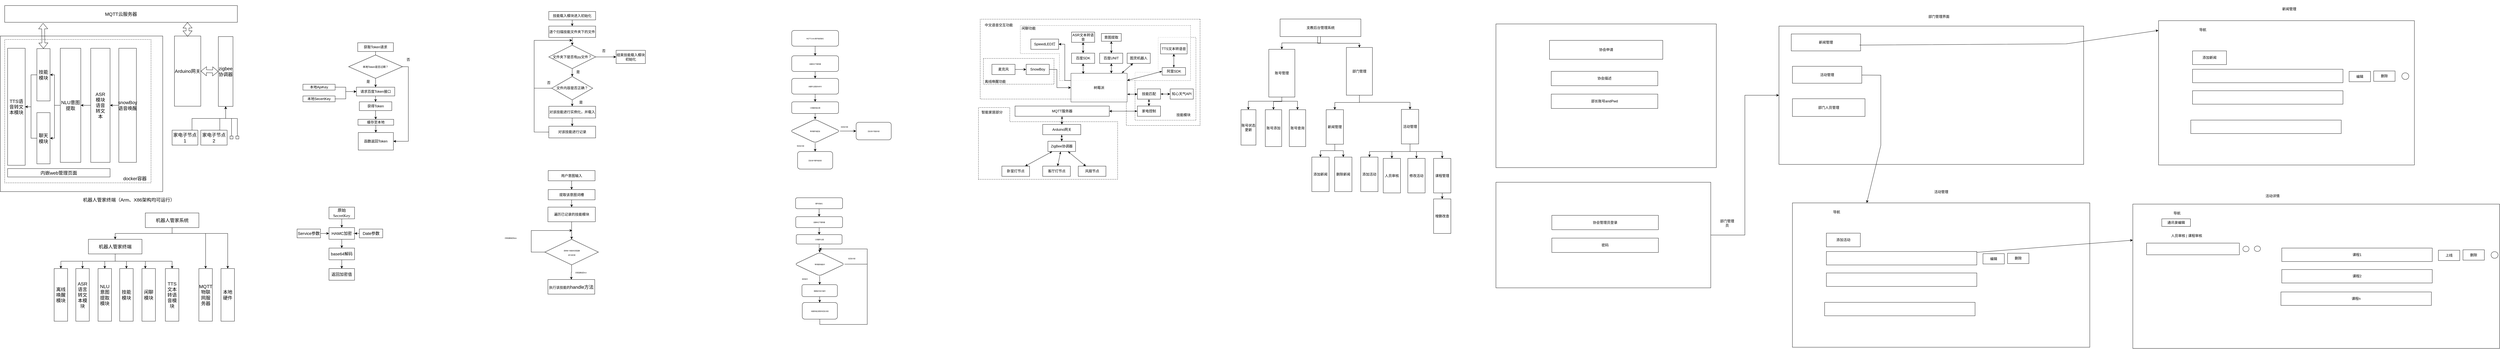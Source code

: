 <mxfile version="18.2.0" type="github">
  <diagram id="7cx7Jvx4WSSWNbDhuWba" name="第 1 页">
    <mxGraphModel dx="1238" dy="641" grid="0" gridSize="10" guides="1" tooltips="1" connect="1" arrows="1" fold="1" page="1" pageScale="1" pageWidth="827" pageHeight="1169" math="0" shadow="0">
      <root>
        <mxCell id="0" />
        <mxCell id="1" parent="0" />
        <mxCell id="3Jm61iDTry_ATPGyhtLo-84" value="" style="shape=corner;whiteSpace=wrap;html=1;rounded=0;shadow=0;glass=0;dashed=1;sketch=0;dx=197;dy=107;rotation=-90;" parent="1" vertex="1">
          <mxGeometry x="3463" y="264.5" width="245.5" height="475.5" as="geometry" />
        </mxCell>
        <mxCell id="3Jm61iDTry_ATPGyhtLo-71" value="" style="shape=corner;whiteSpace=wrap;html=1;rounded=0;shadow=0;glass=0;dashed=1;sketch=0;rotation=90;dx=273;dy=252;" parent="1" vertex="1">
          <mxGeometry x="3547.87" y="-116.24" width="363.43" height="751.13" as="geometry" />
        </mxCell>
        <mxCell id="3Jm61iDTry_ATPGyhtLo-83" value="" style="shape=corner;whiteSpace=wrap;html=1;rounded=0;shadow=0;glass=0;dashed=1;sketch=0;opacity=85;rotation=-180;dx=129;dy=164;" parent="1" vertex="1">
          <mxGeometry x="3883" y="139.76" width="208" height="283.19" as="geometry" />
        </mxCell>
        <mxCell id="3Jm61iDTry_ATPGyhtLo-80" value="" style="shape=corner;whiteSpace=wrap;html=1;rounded=0;shadow=0;glass=0;dashed=1;sketch=0;opacity=65;rotation=90;dx=96;dy=448;" parent="1" vertex="1">
          <mxGeometry x="3687.65" y="-97.44" width="188.2" height="581.48" as="geometry" />
        </mxCell>
        <mxCell id="3Jm61iDTry_ATPGyhtLo-8" value="" style="rounded=0;whiteSpace=wrap;html=1;dashed=1;" parent="1" vertex="1">
          <mxGeometry x="3365" y="211.74" width="241" height="88.13" as="geometry" />
        </mxCell>
        <mxCell id="THJUn3YUo0_ZmjllavNi-1" value="" style="rounded=0;whiteSpace=wrap;html=1;fontSize=16;" parent="1" vertex="1">
          <mxGeometry x="6" y="135.13" width="555" height="531.87" as="geometry" />
        </mxCell>
        <mxCell id="THJUn3YUo0_ZmjllavNi-69" value="" style="rounded=0;whiteSpace=wrap;html=1;fontSize=16;dashed=1;" parent="1" vertex="1">
          <mxGeometry x="21" y="147" width="500" height="490" as="geometry" />
        </mxCell>
        <mxCell id="THJUn3YUo0_ZmjllavNi-3" value="MQTT云服务器" style="rounded=0;whiteSpace=wrap;html=1;fontSize=16;" parent="1" vertex="1">
          <mxGeometry x="21" y="31" width="795" height="57.25" as="geometry" />
        </mxCell>
        <mxCell id="THJUn3YUo0_ZmjllavNi-49" value="" style="edgeStyle=orthogonalEdgeStyle;rounded=0;orthogonalLoop=1;jettySize=auto;html=1;fontSize=16;" parent="1" source="THJUn3YUo0_ZmjllavNi-7" target="THJUn3YUo0_ZmjllavNi-8" edge="1">
          <mxGeometry relative="1" as="geometry" />
        </mxCell>
        <mxCell id="THJUn3YUo0_ZmjllavNi-7" value="snowBoy语音唤醒" style="rounded=0;whiteSpace=wrap;html=1;fontSize=16;" parent="1" vertex="1">
          <mxGeometry x="411" y="177" width="60" height="390" as="geometry" />
        </mxCell>
        <mxCell id="THJUn3YUo0_ZmjllavNi-6" value="TTS语音转文本模块" style="rounded=0;whiteSpace=wrap;html=1;fontSize=16;" parent="1" vertex="1">
          <mxGeometry x="31" y="177" width="60" height="400" as="geometry" />
        </mxCell>
        <mxCell id="THJUn3YUo0_ZmjllavNi-50" value="" style="edgeStyle=orthogonalEdgeStyle;rounded=0;orthogonalLoop=1;jettySize=auto;html=1;fontSize=16;" parent="1" source="THJUn3YUo0_ZmjllavNi-8" target="THJUn3YUo0_ZmjllavNi-10" edge="1">
          <mxGeometry relative="1" as="geometry" />
        </mxCell>
        <mxCell id="THJUn3YUo0_ZmjllavNi-8" value="&lt;blockquote&gt;ASR模块语音转文本&lt;/blockquote&gt;" style="rounded=0;whiteSpace=wrap;html=1;fontSize=16;" parent="1" vertex="1">
          <mxGeometry x="315" y="177" width="66" height="390" as="geometry" />
        </mxCell>
        <mxCell id="THJUn3YUo0_ZmjllavNi-54" value="" style="edgeStyle=orthogonalEdgeStyle;rounded=0;orthogonalLoop=1;jettySize=auto;html=1;fontSize=16;" parent="1" source="THJUn3YUo0_ZmjllavNi-10" target="THJUn3YUo0_ZmjllavNi-15" edge="1">
          <mxGeometry relative="1" as="geometry" />
        </mxCell>
        <mxCell id="THJUn3YUo0_ZmjllavNi-10" value="NLU意图提取" style="rounded=0;whiteSpace=wrap;html=1;fontSize=16;" parent="1" vertex="1">
          <mxGeometry x="211" y="177" width="70" height="390" as="geometry" />
        </mxCell>
        <mxCell id="THJUn3YUo0_ZmjllavNi-52" value="" style="edgeStyle=orthogonalEdgeStyle;rounded=0;orthogonalLoop=1;jettySize=auto;html=1;fontSize=16;" parent="1" source="THJUn3YUo0_ZmjllavNi-12" target="THJUn3YUo0_ZmjllavNi-6" edge="1">
          <mxGeometry relative="1" as="geometry" />
        </mxCell>
        <mxCell id="THJUn3YUo0_ZmjllavNi-12" value="技能模块" style="rounded=0;whiteSpace=wrap;html=1;fontSize=16;" parent="1" vertex="1">
          <mxGeometry x="131" y="178.25" width="45" height="178.75" as="geometry" />
        </mxCell>
        <mxCell id="THJUn3YUo0_ZmjllavNi-53" value="" style="edgeStyle=orthogonalEdgeStyle;rounded=0;orthogonalLoop=1;jettySize=auto;html=1;fontSize=16;" parent="1" source="THJUn3YUo0_ZmjllavNi-15" target="THJUn3YUo0_ZmjllavNi-6" edge="1">
          <mxGeometry relative="1" as="geometry" />
        </mxCell>
        <mxCell id="THJUn3YUo0_ZmjllavNi-15" value="聊天模块" style="rounded=0;whiteSpace=wrap;html=1;fontSize=16;" parent="1" vertex="1">
          <mxGeometry x="131" y="397" width="45" height="175" as="geometry" />
        </mxCell>
        <mxCell id="THJUn3YUo0_ZmjllavNi-24" value="Arduino网关" style="rounded=0;whiteSpace=wrap;html=1;fontSize=16;" parent="1" vertex="1">
          <mxGeometry x="601" y="135.13" width="90" height="240" as="geometry" />
        </mxCell>
        <mxCell id="THJUn3YUo0_ZmjllavNi-36" value="zigbee协调器" style="rounded=0;whiteSpace=wrap;html=1;fontSize=16;" parent="1" vertex="1">
          <mxGeometry x="751" y="137" width="50" height="238.75" as="geometry" />
        </mxCell>
        <mxCell id="THJUn3YUo0_ZmjllavNi-60" value="" style="edgeStyle=orthogonalEdgeStyle;rounded=0;orthogonalLoop=1;jettySize=auto;html=1;fontSize=16;" parent="1" source="THJUn3YUo0_ZmjllavNi-38" target="THJUn3YUo0_ZmjllavNi-36" edge="1">
          <mxGeometry relative="1" as="geometry">
            <Array as="points">
              <mxPoint x="756" y="417" />
              <mxPoint x="776" y="417" />
            </Array>
          </mxGeometry>
        </mxCell>
        <mxCell id="THJUn3YUo0_ZmjllavNi-38" value="家电子节点2" style="rounded=0;whiteSpace=wrap;html=1;fontSize=16;" parent="1" vertex="1">
          <mxGeometry x="691" y="457" width="90" height="51" as="geometry" />
        </mxCell>
        <mxCell id="THJUn3YUo0_ZmjllavNi-62" value="" style="edgeStyle=orthogonalEdgeStyle;rounded=0;orthogonalLoop=1;jettySize=auto;html=1;fontSize=16;" parent="1" source="THJUn3YUo0_ZmjllavNi-39" target="THJUn3YUo0_ZmjllavNi-36" edge="1">
          <mxGeometry relative="1" as="geometry">
            <Array as="points">
              <mxPoint x="661" y="417" />
              <mxPoint x="776" y="417" />
            </Array>
          </mxGeometry>
        </mxCell>
        <mxCell id="THJUn3YUo0_ZmjllavNi-39" value="家电子节点1" style="rounded=0;whiteSpace=wrap;html=1;fontSize=16;" parent="1" vertex="1">
          <mxGeometry x="593" y="457" width="88" height="51" as="geometry" />
        </mxCell>
        <mxCell id="THJUn3YUo0_ZmjllavNi-63" value="" style="edgeStyle=orthogonalEdgeStyle;rounded=0;orthogonalLoop=1;jettySize=auto;html=1;fontSize=16;" parent="1" source="THJUn3YUo0_ZmjllavNi-41" target="THJUn3YUo0_ZmjllavNi-36" edge="1">
          <mxGeometry relative="1" as="geometry">
            <Array as="points">
              <mxPoint x="796" y="417" />
              <mxPoint x="776" y="417" />
            </Array>
          </mxGeometry>
        </mxCell>
        <mxCell id="THJUn3YUo0_ZmjllavNi-41" value="" style="rounded=0;whiteSpace=wrap;html=1;fontSize=16;" parent="1" vertex="1">
          <mxGeometry x="791" y="477" width="10" height="10" as="geometry" />
        </mxCell>
        <mxCell id="THJUn3YUo0_ZmjllavNi-64" value="" style="edgeStyle=orthogonalEdgeStyle;rounded=0;orthogonalLoop=1;jettySize=auto;html=1;fontSize=16;" parent="1" source="THJUn3YUo0_ZmjllavNi-42" target="THJUn3YUo0_ZmjllavNi-36" edge="1">
          <mxGeometry relative="1" as="geometry">
            <Array as="points">
              <mxPoint x="816" y="417" />
              <mxPoint x="776" y="417" />
            </Array>
          </mxGeometry>
        </mxCell>
        <mxCell id="THJUn3YUo0_ZmjllavNi-42" value="" style="rounded=0;whiteSpace=wrap;html=1;fontSize=16;" parent="1" vertex="1">
          <mxGeometry x="811" y="477" width="10" height="10" as="geometry" />
        </mxCell>
        <mxCell id="THJUn3YUo0_ZmjllavNi-48" value="内嵌web管理页面" style="rounded=0;whiteSpace=wrap;html=1;fontSize=16;" parent="1" vertex="1">
          <mxGeometry x="31" y="588.25" width="350" height="28.75" as="geometry" />
        </mxCell>
        <mxCell id="THJUn3YUo0_ZmjllavNi-55" value="" style="edgeStyle=orthogonalEdgeStyle;rounded=0;orthogonalLoop=1;jettySize=auto;html=1;exitX=0;exitY=0.5;exitDx=0;exitDy=0;entryX=1;entryY=0.5;entryDx=0;entryDy=0;fontSize=16;" parent="1" source="THJUn3YUo0_ZmjllavNi-10" target="THJUn3YUo0_ZmjllavNi-12" edge="1">
          <mxGeometry relative="1" as="geometry">
            <mxPoint x="221.0" y="382.03" as="sourcePoint" />
            <mxPoint x="186.0" y="494.515" as="targetPoint" />
          </mxGeometry>
        </mxCell>
        <mxCell id="THJUn3YUo0_ZmjllavNi-57" value="" style="shape=flexArrow;endArrow=classic;startArrow=classic;html=1;rounded=0;entryX=0.165;entryY=1.05;entryDx=0;entryDy=0;entryPerimeter=0;exitX=0.5;exitY=0;exitDx=0;exitDy=0;fontSize=16;" parent="1" source="THJUn3YUo0_ZmjllavNi-12" target="THJUn3YUo0_ZmjllavNi-3" edge="1">
          <mxGeometry width="100" height="100" relative="1" as="geometry">
            <mxPoint x="571" y="177" as="sourcePoint" />
            <mxPoint x="671" y="77" as="targetPoint" />
          </mxGeometry>
        </mxCell>
        <mxCell id="THJUn3YUo0_ZmjllavNi-58" value="" style="shape=flexArrow;endArrow=classic;startArrow=classic;html=1;rounded=0;entryX=0.165;entryY=1.05;entryDx=0;entryDy=0;entryPerimeter=0;fontSize=16;" parent="1" edge="1">
          <mxGeometry width="100" height="100" relative="1" as="geometry">
            <mxPoint x="646" y="137" as="sourcePoint" />
            <mxPoint x="645.5" y="88.252" as="targetPoint" />
          </mxGeometry>
        </mxCell>
        <mxCell id="THJUn3YUo0_ZmjllavNi-59" value="" style="shape=flexArrow;endArrow=classic;startArrow=classic;html=1;rounded=0;entryX=0;entryY=0.5;entryDx=0;entryDy=0;exitX=1;exitY=0.5;exitDx=0;exitDy=0;fontSize=16;" parent="1" source="THJUn3YUo0_ZmjllavNi-24" target="THJUn3YUo0_ZmjllavNi-36" edge="1">
          <mxGeometry width="100" height="100" relative="1" as="geometry">
            <mxPoint x="691" y="267" as="sourcePoint" />
            <mxPoint x="791" y="167" as="targetPoint" />
          </mxGeometry>
        </mxCell>
        <mxCell id="THJUn3YUo0_ZmjllavNi-61" style="edgeStyle=orthogonalEdgeStyle;rounded=0;orthogonalLoop=1;jettySize=auto;html=1;exitX=0.5;exitY=1;exitDx=0;exitDy=0;fontSize=16;" parent="1" source="THJUn3YUo0_ZmjllavNi-38" target="THJUn3YUo0_ZmjllavNi-38" edge="1">
          <mxGeometry relative="1" as="geometry" />
        </mxCell>
        <mxCell id="THJUn3YUo0_ZmjllavNi-68" value="机器人管家终端（Arm、X86架构均可运行）" style="text;html=1;strokeColor=none;fillColor=none;align=center;verticalAlign=middle;whiteSpace=wrap;rounded=0;fontSize=16;" parent="1" vertex="1">
          <mxGeometry x="246" y="680" width="399.25" height="30" as="geometry" />
        </mxCell>
        <mxCell id="THJUn3YUo0_ZmjllavNi-70" value="docker容器" style="text;html=1;strokeColor=none;fillColor=none;align=center;verticalAlign=middle;whiteSpace=wrap;rounded=0;fontSize=16;" parent="1" vertex="1">
          <mxGeometry x="411" y="607" width="110" height="30" as="geometry" />
        </mxCell>
        <mxCell id="UxHL09E3cX7baKbh302L-11" style="edgeStyle=orthogonalEdgeStyle;rounded=0;orthogonalLoop=1;jettySize=auto;html=1;exitX=0.5;exitY=1;exitDx=0;exitDy=0;entryX=0.5;entryY=0;entryDx=0;entryDy=0;fontSize=16;" parent="1" source="UxHL09E3cX7baKbh302L-1" target="UxHL09E3cX7baKbh302L-10" edge="1">
          <mxGeometry relative="1" as="geometry" />
        </mxCell>
        <mxCell id="UxHL09E3cX7baKbh302L-18" style="edgeStyle=orthogonalEdgeStyle;rounded=0;orthogonalLoop=1;jettySize=auto;html=1;exitX=0.5;exitY=1;exitDx=0;exitDy=0;entryX=0.5;entryY=0;entryDx=0;entryDy=0;fontSize=16;" parent="1" source="UxHL09E3cX7baKbh302L-1" target="UxHL09E3cX7baKbh302L-7" edge="1">
          <mxGeometry relative="1" as="geometry">
            <Array as="points">
              <mxPoint x="593" y="810" />
              <mxPoint x="708" y="810" />
            </Array>
          </mxGeometry>
        </mxCell>
        <mxCell id="UxHL09E3cX7baKbh302L-19" style="edgeStyle=orthogonalEdgeStyle;rounded=0;orthogonalLoop=1;jettySize=auto;html=1;exitX=0.5;exitY=1;exitDx=0;exitDy=0;entryX=0.5;entryY=0;entryDx=0;entryDy=0;fontSize=16;" parent="1" source="UxHL09E3cX7baKbh302L-1" target="UxHL09E3cX7baKbh302L-9" edge="1">
          <mxGeometry relative="1" as="geometry">
            <Array as="points">
              <mxPoint x="593" y="810" />
              <mxPoint x="783" y="810" />
            </Array>
          </mxGeometry>
        </mxCell>
        <mxCell id="UxHL09E3cX7baKbh302L-1" value="机器人管家系统" style="rounded=0;whiteSpace=wrap;html=1;fontSize=16;" parent="1" vertex="1">
          <mxGeometry x="501.5" y="740" width="183" height="50" as="geometry" />
        </mxCell>
        <mxCell id="UxHL09E3cX7baKbh302L-2" value="离线唤醒模块" style="rounded=0;whiteSpace=wrap;html=1;fontSize=16;" parent="1" vertex="1">
          <mxGeometry x="190" y="930" width="46" height="180" as="geometry" />
        </mxCell>
        <mxCell id="UxHL09E3cX7baKbh302L-3" value="ASR语言转文本模块" style="rounded=0;whiteSpace=wrap;html=1;fontSize=16;" parent="1" vertex="1">
          <mxGeometry x="264" y="930" width="46" height="180" as="geometry" />
        </mxCell>
        <mxCell id="UxHL09E3cX7baKbh302L-4" value="NLU意图提取模块" style="rounded=0;whiteSpace=wrap;html=1;fontSize=16;" parent="1" vertex="1">
          <mxGeometry x="340" y="930" width="46" height="180" as="geometry" />
        </mxCell>
        <mxCell id="UxHL09E3cX7baKbh302L-5" value="技能模块" style="rounded=0;whiteSpace=wrap;html=1;fontSize=16;" parent="1" vertex="1">
          <mxGeometry x="414" y="930" width="46" height="180" as="geometry" />
        </mxCell>
        <mxCell id="UxHL09E3cX7baKbh302L-6" value="闲聊模块" style="rounded=0;whiteSpace=wrap;html=1;fontSize=16;" parent="1" vertex="1">
          <mxGeometry x="490" y="930" width="46" height="180" as="geometry" />
        </mxCell>
        <mxCell id="UxHL09E3cX7baKbh302L-7" value="MQTT物联网服务器" style="rounded=0;whiteSpace=wrap;html=1;fontSize=16;" parent="1" vertex="1">
          <mxGeometry x="684.5" y="930" width="46" height="180" as="geometry" />
        </mxCell>
        <mxCell id="UxHL09E3cX7baKbh302L-8" value="TTS文本转语音模块" style="rounded=0;whiteSpace=wrap;html=1;fontSize=16;" parent="1" vertex="1">
          <mxGeometry x="570" y="930" width="46" height="180" as="geometry" />
        </mxCell>
        <mxCell id="UxHL09E3cX7baKbh302L-9" value="本地硬件" style="rounded=0;whiteSpace=wrap;html=1;fontSize=16;" parent="1" vertex="1">
          <mxGeometry x="760" y="930" width="46" height="180" as="geometry" />
        </mxCell>
        <mxCell id="UxHL09E3cX7baKbh302L-12" style="edgeStyle=orthogonalEdgeStyle;rounded=0;orthogonalLoop=1;jettySize=auto;html=1;exitX=0.5;exitY=1;exitDx=0;exitDy=0;entryX=0.5;entryY=0;entryDx=0;entryDy=0;fontSize=16;" parent="1" source="UxHL09E3cX7baKbh302L-10" target="UxHL09E3cX7baKbh302L-2" edge="1">
          <mxGeometry relative="1" as="geometry" />
        </mxCell>
        <mxCell id="UxHL09E3cX7baKbh302L-13" style="edgeStyle=orthogonalEdgeStyle;rounded=0;orthogonalLoop=1;jettySize=auto;html=1;exitX=0.5;exitY=1;exitDx=0;exitDy=0;entryX=0.5;entryY=0;entryDx=0;entryDy=0;fontSize=16;" parent="1" source="UxHL09E3cX7baKbh302L-10" target="UxHL09E3cX7baKbh302L-3" edge="1">
          <mxGeometry relative="1" as="geometry" />
        </mxCell>
        <mxCell id="UxHL09E3cX7baKbh302L-14" style="edgeStyle=orthogonalEdgeStyle;rounded=0;orthogonalLoop=1;jettySize=auto;html=1;exitX=0.5;exitY=1;exitDx=0;exitDy=0;entryX=0.5;entryY=0;entryDx=0;entryDy=0;fontSize=16;" parent="1" source="UxHL09E3cX7baKbh302L-10" target="UxHL09E3cX7baKbh302L-4" edge="1">
          <mxGeometry relative="1" as="geometry" />
        </mxCell>
        <mxCell id="UxHL09E3cX7baKbh302L-15" style="edgeStyle=orthogonalEdgeStyle;rounded=0;orthogonalLoop=1;jettySize=auto;html=1;exitX=0.5;exitY=1;exitDx=0;exitDy=0;entryX=0.5;entryY=0;entryDx=0;entryDy=0;fontSize=16;" parent="1" source="UxHL09E3cX7baKbh302L-10" target="UxHL09E3cX7baKbh302L-5" edge="1">
          <mxGeometry relative="1" as="geometry" />
        </mxCell>
        <mxCell id="UxHL09E3cX7baKbh302L-16" style="edgeStyle=orthogonalEdgeStyle;rounded=0;orthogonalLoop=1;jettySize=auto;html=1;exitX=0.5;exitY=1;exitDx=0;exitDy=0;entryX=0.25;entryY=0;entryDx=0;entryDy=0;fontSize=16;" parent="1" source="UxHL09E3cX7baKbh302L-10" target="UxHL09E3cX7baKbh302L-6" edge="1">
          <mxGeometry relative="1" as="geometry" />
        </mxCell>
        <mxCell id="UxHL09E3cX7baKbh302L-17" style="edgeStyle=orthogonalEdgeStyle;rounded=0;orthogonalLoop=1;jettySize=auto;html=1;exitX=0.5;exitY=1;exitDx=0;exitDy=0;entryX=0.5;entryY=0;entryDx=0;entryDy=0;fontSize=16;" parent="1" source="UxHL09E3cX7baKbh302L-10" target="UxHL09E3cX7baKbh302L-8" edge="1">
          <mxGeometry relative="1" as="geometry" />
        </mxCell>
        <mxCell id="UxHL09E3cX7baKbh302L-10" value="机器人管家终端" style="rounded=0;whiteSpace=wrap;html=1;fontSize=16;" parent="1" vertex="1">
          <mxGeometry x="307" y="830" width="183" height="50" as="geometry" />
        </mxCell>
        <mxCell id="pHx1-qpp0hLuXF07Kn_--3" value="" style="edgeStyle=orthogonalEdgeStyle;rounded=0;orthogonalLoop=1;jettySize=auto;html=1;" parent="1" source="pHx1-qpp0hLuXF07Kn_--1" target="pHx1-qpp0hLuXF07Kn_--2" edge="1">
          <mxGeometry relative="1" as="geometry" />
        </mxCell>
        <mxCell id="pHx1-qpp0hLuXF07Kn_--1" value="获取Token请求" style="rounded=0;whiteSpace=wrap;html=1;" parent="1" vertex="1">
          <mxGeometry x="1227.19" y="158.13" width="121.87" height="30" as="geometry" />
        </mxCell>
        <mxCell id="pHx1-qpp0hLuXF07Kn_--10" value="" style="edgeStyle=orthogonalEdgeStyle;rounded=0;orthogonalLoop=1;jettySize=auto;html=1;fontSize=9;" parent="1" source="pHx1-qpp0hLuXF07Kn_--2" target="pHx1-qpp0hLuXF07Kn_--7" edge="1">
          <mxGeometry relative="1" as="geometry" />
        </mxCell>
        <mxCell id="pHx1-qpp0hLuXF07Kn_--19" style="edgeStyle=orthogonalEdgeStyle;rounded=0;orthogonalLoop=1;jettySize=auto;html=1;exitX=1;exitY=0.5;exitDx=0;exitDy=0;entryX=1;entryY=0.5;entryDx=0;entryDy=0;fontSize=9;" parent="1" source="pHx1-qpp0hLuXF07Kn_--2" target="pHx1-qpp0hLuXF07Kn_--17" edge="1">
          <mxGeometry relative="1" as="geometry" />
        </mxCell>
        <mxCell id="pHx1-qpp0hLuXF07Kn_--2" value="&lt;font style=&quot;font-size: 9px;&quot;&gt;本地Token是否过期？&lt;/font&gt;" style="rhombus;whiteSpace=wrap;html=1;rounded=0;" parent="1" vertex="1">
          <mxGeometry x="1196.25" y="200" width="183.75" height="80" as="geometry" />
        </mxCell>
        <mxCell id="pHx1-qpp0hLuXF07Kn_--24" style="edgeStyle=orthogonalEdgeStyle;rounded=0;orthogonalLoop=1;jettySize=auto;html=1;exitX=1;exitY=0.5;exitDx=0;exitDy=0;entryX=0;entryY=0.5;entryDx=0;entryDy=0;fontSize=9;" parent="1" source="pHx1-qpp0hLuXF07Kn_--4" target="pHx1-qpp0hLuXF07Kn_--7" edge="1">
          <mxGeometry relative="1" as="geometry" />
        </mxCell>
        <mxCell id="pHx1-qpp0hLuXF07Kn_--4" value="本地SecertKey" style="whiteSpace=wrap;html=1;rounded=0;" parent="1" vertex="1">
          <mxGeometry x="1040" y="340" width="110" height="20" as="geometry" />
        </mxCell>
        <mxCell id="pHx1-qpp0hLuXF07Kn_--23" style="edgeStyle=orthogonalEdgeStyle;rounded=0;orthogonalLoop=1;jettySize=auto;html=1;exitX=1;exitY=0.5;exitDx=0;exitDy=0;entryX=0;entryY=0.5;entryDx=0;entryDy=0;fontSize=9;" parent="1" source="pHx1-qpp0hLuXF07Kn_--6" target="pHx1-qpp0hLuXF07Kn_--7" edge="1">
          <mxGeometry relative="1" as="geometry" />
        </mxCell>
        <mxCell id="pHx1-qpp0hLuXF07Kn_--6" value="本地ApiKey" style="whiteSpace=wrap;html=1;rounded=0;" parent="1" vertex="1">
          <mxGeometry x="1040" y="300" width="110" height="20" as="geometry" />
        </mxCell>
        <mxCell id="pHx1-qpp0hLuXF07Kn_--21" value="" style="edgeStyle=orthogonalEdgeStyle;rounded=0;orthogonalLoop=1;jettySize=auto;html=1;fontSize=9;" parent="1" source="pHx1-qpp0hLuXF07Kn_--7" target="pHx1-qpp0hLuXF07Kn_--13" edge="1">
          <mxGeometry relative="1" as="geometry" />
        </mxCell>
        <mxCell id="pHx1-qpp0hLuXF07Kn_--7" value="请求百度Token接口" style="whiteSpace=wrap;html=1;rounded=0;" parent="1" vertex="1">
          <mxGeometry x="1222.66" y="310" width="130.94" height="30" as="geometry" />
        </mxCell>
        <mxCell id="pHx1-qpp0hLuXF07Kn_--16" value="" style="edgeStyle=orthogonalEdgeStyle;rounded=0;orthogonalLoop=1;jettySize=auto;html=1;fontSize=9;" parent="1" source="pHx1-qpp0hLuXF07Kn_--13" target="pHx1-qpp0hLuXF07Kn_--15" edge="1">
          <mxGeometry relative="1" as="geometry" />
        </mxCell>
        <mxCell id="pHx1-qpp0hLuXF07Kn_--18" value="" style="edgeStyle=orthogonalEdgeStyle;rounded=0;orthogonalLoop=1;jettySize=auto;html=1;fontSize=9;" parent="1" source="pHx1-qpp0hLuXF07Kn_--15" target="pHx1-qpp0hLuXF07Kn_--17" edge="1">
          <mxGeometry relative="1" as="geometry" />
        </mxCell>
        <mxCell id="pHx1-qpp0hLuXF07Kn_--15" value="缓存至本地" style="whiteSpace=wrap;html=1;rounded=0;" parent="1" vertex="1">
          <mxGeometry x="1228.13" y="420" width="121.87" height="20" as="geometry" />
        </mxCell>
        <mxCell id="pHx1-qpp0hLuXF07Kn_--17" value="函数返回Token" style="whiteSpace=wrap;html=1;rounded=0;" parent="1" vertex="1">
          <mxGeometry x="1229.06" y="465" width="120" height="60" as="geometry" />
        </mxCell>
        <mxCell id="pHx1-qpp0hLuXF07Kn_--13" value="获得Token" style="whiteSpace=wrap;html=1;rounded=0;" parent="1" vertex="1">
          <mxGeometry x="1232.66" y="360" width="110.94" height="30" as="geometry" />
        </mxCell>
        <mxCell id="BKtJdzFLq2iXJ5Sx43xe-3" value="" style="edgeStyle=orthogonalEdgeStyle;rounded=0;orthogonalLoop=1;jettySize=auto;html=1;fontSize=14;" parent="1" source="BKtJdzFLq2iXJ5Sx43xe-1" target="BKtJdzFLq2iXJ5Sx43xe-2" edge="1">
          <mxGeometry relative="1" as="geometry" />
        </mxCell>
        <mxCell id="BKtJdzFLq2iXJ5Sx43xe-1" value="&lt;span style=&quot;font-size: 14px; font-family: 等线;&quot;&gt;原始&lt;span lang=&quot;EN-US&quot; style=&quot;font-size: 14px;&quot;&gt;SecretKey&lt;/span&gt;&lt;/span&gt;" style="rounded=0;whiteSpace=wrap;html=1;fontSize=14;" parent="1" vertex="1">
          <mxGeometry x="1128.99" y="720" width="87.34" height="40" as="geometry" />
        </mxCell>
        <mxCell id="BKtJdzFLq2iXJ5Sx43xe-9" value="" style="edgeStyle=orthogonalEdgeStyle;rounded=0;orthogonalLoop=1;jettySize=auto;html=1;fontSize=14;" parent="1" source="BKtJdzFLq2iXJ5Sx43xe-2" target="BKtJdzFLq2iXJ5Sx43xe-8" edge="1">
          <mxGeometry relative="1" as="geometry" />
        </mxCell>
        <mxCell id="BKtJdzFLq2iXJ5Sx43xe-2" value="HAMC加密" style="rounded=0;whiteSpace=wrap;html=1;fontSize=14;" parent="1" vertex="1">
          <mxGeometry x="1128.99" y="790" width="87.34" height="40" as="geometry" />
        </mxCell>
        <mxCell id="BKtJdzFLq2iXJ5Sx43xe-6" value="" style="edgeStyle=orthogonalEdgeStyle;rounded=0;orthogonalLoop=1;jettySize=auto;html=1;fontSize=14;" parent="1" source="BKtJdzFLq2iXJ5Sx43xe-4" target="BKtJdzFLq2iXJ5Sx43xe-2" edge="1">
          <mxGeometry relative="1" as="geometry" />
        </mxCell>
        <mxCell id="BKtJdzFLq2iXJ5Sx43xe-4" value="&lt;span lang=&quot;EN-US&quot; style=&quot;font-size: 14px;&quot;&gt;Date参数&lt;/span&gt;" style="rounded=0;whiteSpace=wrap;html=1;fontSize=14;" parent="1" vertex="1">
          <mxGeometry x="1232.66" y="795" width="80" height="30" as="geometry" />
        </mxCell>
        <mxCell id="BKtJdzFLq2iXJ5Sx43xe-7" value="" style="edgeStyle=orthogonalEdgeStyle;rounded=0;orthogonalLoop=1;jettySize=auto;html=1;fontSize=14;" parent="1" source="BKtJdzFLq2iXJ5Sx43xe-5" target="BKtJdzFLq2iXJ5Sx43xe-2" edge="1">
          <mxGeometry relative="1" as="geometry" />
        </mxCell>
        <mxCell id="BKtJdzFLq2iXJ5Sx43xe-5" value="&lt;span lang=&quot;EN-US&quot; style=&quot;font-size: 14px;&quot;&gt;Service参数&lt;/span&gt;" style="rounded=0;whiteSpace=wrap;html=1;fontSize=14;" parent="1" vertex="1">
          <mxGeometry x="1020" y="795" width="80" height="30" as="geometry" />
        </mxCell>
        <mxCell id="BKtJdzFLq2iXJ5Sx43xe-11" value="" style="edgeStyle=orthogonalEdgeStyle;rounded=0;orthogonalLoop=1;jettySize=auto;html=1;fontSize=14;" parent="1" source="BKtJdzFLq2iXJ5Sx43xe-8" target="BKtJdzFLq2iXJ5Sx43xe-10" edge="1">
          <mxGeometry relative="1" as="geometry" />
        </mxCell>
        <mxCell id="BKtJdzFLq2iXJ5Sx43xe-8" value="base64解码" style="rounded=0;whiteSpace=wrap;html=1;fontSize=14;" parent="1" vertex="1">
          <mxGeometry x="1128.99" y="860" width="87.34" height="40" as="geometry" />
        </mxCell>
        <mxCell id="BKtJdzFLq2iXJ5Sx43xe-10" value="返回加密值" style="rounded=0;whiteSpace=wrap;html=1;fontSize=14;" parent="1" vertex="1">
          <mxGeometry x="1128.99" y="930" width="87.34" height="40" as="geometry" />
        </mxCell>
        <mxCell id="BKtJdzFLq2iXJ5Sx43xe-12" value="否" style="text;html=1;strokeColor=none;fillColor=none;align=center;verticalAlign=middle;whiteSpace=wrap;rounded=0;" parent="1" vertex="1">
          <mxGeometry x="1370" y="201.25" width="60" height="30" as="geometry" />
        </mxCell>
        <mxCell id="BKtJdzFLq2iXJ5Sx43xe-13" value="是" style="text;html=1;strokeColor=none;fillColor=none;align=center;verticalAlign=middle;whiteSpace=wrap;rounded=0;" parent="1" vertex="1">
          <mxGeometry x="1232.66" y="275.63" width="60" height="30" as="geometry" />
        </mxCell>
        <mxCell id="BKtJdzFLq2iXJ5Sx43xe-29" value="" style="edgeStyle=orthogonalEdgeStyle;rounded=0;orthogonalLoop=1;jettySize=auto;html=1;" parent="1" source="BKtJdzFLq2iXJ5Sx43xe-27" target="BKtJdzFLq2iXJ5Sx43xe-28" edge="1">
          <mxGeometry relative="1" as="geometry" />
        </mxCell>
        <mxCell id="BKtJdzFLq2iXJ5Sx43xe-27" value="技能载入模块进入初始化" style="rounded=0;whiteSpace=wrap;html=1;" parent="1" vertex="1">
          <mxGeometry x="1880" y="51.25" width="160" height="28.75" as="geometry" />
        </mxCell>
        <mxCell id="BKtJdzFLq2iXJ5Sx43xe-40" value="" style="edgeStyle=orthogonalEdgeStyle;rounded=0;orthogonalLoop=1;jettySize=auto;html=1;" parent="1" source="BKtJdzFLq2iXJ5Sx43xe-28" target="BKtJdzFLq2iXJ5Sx43xe-39" edge="1">
          <mxGeometry relative="1" as="geometry" />
        </mxCell>
        <mxCell id="BKtJdzFLq2iXJ5Sx43xe-28" value="逐个扫描技能文件夹下的文件" style="rounded=0;whiteSpace=wrap;html=1;" parent="1" vertex="1">
          <mxGeometry x="1880" y="101.25" width="160" height="38.75" as="geometry" />
        </mxCell>
        <mxCell id="BKtJdzFLq2iXJ5Sx43xe-33" value="" style="edgeStyle=orthogonalEdgeStyle;rounded=0;orthogonalLoop=1;jettySize=auto;html=1;" parent="1" source="BKtJdzFLq2iXJ5Sx43xe-30" target="BKtJdzFLq2iXJ5Sx43xe-32" edge="1">
          <mxGeometry relative="1" as="geometry" />
        </mxCell>
        <mxCell id="BKtJdzFLq2iXJ5Sx43xe-45" style="edgeStyle=orthogonalEdgeStyle;rounded=0;orthogonalLoop=1;jettySize=auto;html=1;exitX=0;exitY=0.5;exitDx=0;exitDy=0;" parent="1" source="BKtJdzFLq2iXJ5Sx43xe-30" edge="1">
          <mxGeometry relative="1" as="geometry">
            <mxPoint x="1960" y="150" as="targetPoint" />
            <Array as="points">
              <mxPoint x="1830" y="313" />
              <mxPoint x="1830" y="150" />
              <mxPoint x="1880" y="150" />
            </Array>
          </mxGeometry>
        </mxCell>
        <mxCell id="BKtJdzFLq2iXJ5Sx43xe-30" value="文件内容是否正确？" style="rhombus;whiteSpace=wrap;html=1;rounded=0;" parent="1" vertex="1">
          <mxGeometry x="1890" y="273.44" width="140" height="80" as="geometry" />
        </mxCell>
        <mxCell id="BKtJdzFLq2iXJ5Sx43xe-37" value="" style="edgeStyle=orthogonalEdgeStyle;rounded=0;orthogonalLoop=1;jettySize=auto;html=1;" parent="1" source="BKtJdzFLq2iXJ5Sx43xe-32" target="BKtJdzFLq2iXJ5Sx43xe-36" edge="1">
          <mxGeometry relative="1" as="geometry" />
        </mxCell>
        <mxCell id="BKtJdzFLq2iXJ5Sx43xe-32" value="对该技能进行实例化，并载入" style="whiteSpace=wrap;html=1;rounded=0;" parent="1" vertex="1">
          <mxGeometry x="1880" y="375.31" width="160" height="40" as="geometry" />
        </mxCell>
        <mxCell id="BKtJdzFLq2iXJ5Sx43xe-48" style="edgeStyle=orthogonalEdgeStyle;rounded=0;orthogonalLoop=1;jettySize=auto;html=1;exitX=0;exitY=0.5;exitDx=0;exitDy=0;" parent="1" source="BKtJdzFLq2iXJ5Sx43xe-36" edge="1">
          <mxGeometry relative="1" as="geometry">
            <mxPoint x="1960" y="150" as="targetPoint" />
            <Array as="points">
              <mxPoint x="1830" y="463" />
              <mxPoint x="1830" y="150" />
            </Array>
          </mxGeometry>
        </mxCell>
        <mxCell id="BKtJdzFLq2iXJ5Sx43xe-36" value="对该技能进行记录" style="whiteSpace=wrap;html=1;rounded=0;" parent="1" vertex="1">
          <mxGeometry x="1880" y="443.44" width="160" height="40" as="geometry" />
        </mxCell>
        <mxCell id="BKtJdzFLq2iXJ5Sx43xe-41" value="" style="edgeStyle=orthogonalEdgeStyle;rounded=0;orthogonalLoop=1;jettySize=auto;html=1;" parent="1" source="BKtJdzFLq2iXJ5Sx43xe-39" target="BKtJdzFLq2iXJ5Sx43xe-30" edge="1">
          <mxGeometry relative="1" as="geometry" />
        </mxCell>
        <mxCell id="BKtJdzFLq2iXJ5Sx43xe-50" value="" style="edgeStyle=orthogonalEdgeStyle;rounded=0;orthogonalLoop=1;jettySize=auto;html=1;" parent="1" source="BKtJdzFLq2iXJ5Sx43xe-39" target="BKtJdzFLq2iXJ5Sx43xe-49" edge="1">
          <mxGeometry relative="1" as="geometry" />
        </mxCell>
        <mxCell id="BKtJdzFLq2iXJ5Sx43xe-39" value="文件夹下是否有py文件？" style="rhombus;whiteSpace=wrap;html=1;rounded=0;" parent="1" vertex="1">
          <mxGeometry x="1880" y="166.57" width="160" height="80" as="geometry" />
        </mxCell>
        <mxCell id="BKtJdzFLq2iXJ5Sx43xe-42" value="是" style="text;html=1;strokeColor=none;fillColor=none;align=center;verticalAlign=middle;whiteSpace=wrap;rounded=0;" parent="1" vertex="1">
          <mxGeometry x="1950" y="243.44" width="60" height="30" as="geometry" />
        </mxCell>
        <mxCell id="BKtJdzFLq2iXJ5Sx43xe-43" value="是" style="text;html=1;strokeColor=none;fillColor=none;align=center;verticalAlign=middle;whiteSpace=wrap;rounded=0;" parent="1" vertex="1">
          <mxGeometry x="1960" y="347.19" width="60" height="30" as="geometry" />
        </mxCell>
        <mxCell id="BKtJdzFLq2iXJ5Sx43xe-44" value="否" style="text;html=1;strokeColor=none;fillColor=none;align=center;verticalAlign=middle;whiteSpace=wrap;rounded=0;" parent="1" vertex="1">
          <mxGeometry x="1850" y="280" width="60" height="30" as="geometry" />
        </mxCell>
        <mxCell id="BKtJdzFLq2iXJ5Sx43xe-49" value="结束技能载入模块初始化" style="whiteSpace=wrap;html=1;rounded=0;" parent="1" vertex="1">
          <mxGeometry x="2110" y="184" width="100" height="45.14" as="geometry" />
        </mxCell>
        <mxCell id="BKtJdzFLq2iXJ5Sx43xe-51" value="否" style="text;html=1;strokeColor=none;fillColor=none;align=center;verticalAlign=middle;whiteSpace=wrap;rounded=0;" parent="1" vertex="1">
          <mxGeometry x="2038" y="171.25" width="60" height="30" as="geometry" />
        </mxCell>
        <mxCell id="BKtJdzFLq2iXJ5Sx43xe-56" value="" style="edgeStyle=orthogonalEdgeStyle;rounded=0;orthogonalLoop=1;jettySize=auto;html=1;" parent="1" source="BKtJdzFLq2iXJ5Sx43xe-54" target="BKtJdzFLq2iXJ5Sx43xe-55" edge="1">
          <mxGeometry relative="1" as="geometry" />
        </mxCell>
        <mxCell id="BKtJdzFLq2iXJ5Sx43xe-54" value="用户意图输入" style="rounded=0;whiteSpace=wrap;html=1;" parent="1" vertex="1">
          <mxGeometry x="1878" y="595" width="160" height="35" as="geometry" />
        </mxCell>
        <mxCell id="BKtJdzFLq2iXJ5Sx43xe-58" value="" style="edgeStyle=orthogonalEdgeStyle;rounded=0;orthogonalLoop=1;jettySize=auto;html=1;" parent="1" source="BKtJdzFLq2iXJ5Sx43xe-55" target="BKtJdzFLq2iXJ5Sx43xe-57" edge="1">
          <mxGeometry relative="1" as="geometry" />
        </mxCell>
        <mxCell id="BKtJdzFLq2iXJ5Sx43xe-55" value="提取该意图词槽" style="rounded=0;whiteSpace=wrap;html=1;" parent="1" vertex="1">
          <mxGeometry x="1878" y="660" width="160" height="35" as="geometry" />
        </mxCell>
        <mxCell id="BKtJdzFLq2iXJ5Sx43xe-60" value="" style="edgeStyle=orthogonalEdgeStyle;rounded=0;orthogonalLoop=1;jettySize=auto;html=1;" parent="1" source="BKtJdzFLq2iXJ5Sx43xe-57" target="BKtJdzFLq2iXJ5Sx43xe-59" edge="1">
          <mxGeometry relative="1" as="geometry" />
        </mxCell>
        <mxCell id="BKtJdzFLq2iXJ5Sx43xe-57" value="遍历已记录的技能模块" style="rounded=0;whiteSpace=wrap;html=1;" parent="1" vertex="1">
          <mxGeometry x="1877" y="720" width="162" height="50" as="geometry" />
        </mxCell>
        <mxCell id="BKtJdzFLq2iXJ5Sx43xe-63" style="edgeStyle=orthogonalEdgeStyle;rounded=0;orthogonalLoop=1;jettySize=auto;html=1;exitX=0;exitY=0.5;exitDx=0;exitDy=0;fontSize=5;" parent="1" source="BKtJdzFLq2iXJ5Sx43xe-59" edge="1">
          <mxGeometry relative="1" as="geometry">
            <mxPoint x="1960" y="800" as="targetPoint" />
            <Array as="points">
              <mxPoint x="1820" y="874" />
              <mxPoint x="1820" y="800" />
              <mxPoint x="1877" y="800" />
            </Array>
          </mxGeometry>
        </mxCell>
        <mxCell id="BKtJdzFLq2iXJ5Sx43xe-65" value="" style="edgeStyle=orthogonalEdgeStyle;rounded=0;orthogonalLoop=1;jettySize=auto;html=1;fontSize=5;" parent="1" source="BKtJdzFLq2iXJ5Sx43xe-59" target="BKtJdzFLq2iXJ5Sx43xe-64" edge="1">
          <mxGeometry relative="1" as="geometry" />
        </mxCell>
        <mxCell id="BKtJdzFLq2iXJ5Sx43xe-59" value="&lt;font style=&quot;font-size: 5px;&quot;&gt;调用每个技能的匹配函数&lt;br&gt;进行进匹配&lt;/font&gt;" style="rhombus;whiteSpace=wrap;html=1;rounded=0;" parent="1" vertex="1">
          <mxGeometry x="1866.5" y="830" width="183" height="87.5" as="geometry" />
        </mxCell>
        <mxCell id="BKtJdzFLq2iXJ5Sx43xe-64" value="执行该技能的&lt;span style=&quot;font-size:12.0pt;font-family:&lt;br/&gt;等线;mso-ascii-theme-font:minor-latin;mso-fareast-theme-font:minor-fareast;&lt;br/&gt;mso-hansi-theme-font:minor-latin;mso-bidi-font-family:&amp;quot;Times New Roman&amp;quot;;&lt;br/&gt;mso-bidi-theme-font:minor-bidi;mso-ansi-language:EN-US;mso-fareast-language:&lt;br/&gt;ZH-CN;mso-bidi-language:AR-SA&quot; lang=&quot;EN-US&quot;&gt;handle方法&lt;/span&gt;" style="whiteSpace=wrap;html=1;rounded=0;" parent="1" vertex="1">
          <mxGeometry x="1877" y="967.5" width="160" height="50" as="geometry" />
        </mxCell>
        <mxCell id="BKtJdzFLq2iXJ5Sx43xe-66" value="匹配函数返回false" style="text;html=1;strokeColor=none;fillColor=none;align=center;verticalAlign=middle;whiteSpace=wrap;rounded=0;fontSize=5;" parent="1" vertex="1">
          <mxGeometry x="1720" y="810" width="60" height="30" as="geometry" />
        </mxCell>
        <mxCell id="BKtJdzFLq2iXJ5Sx43xe-67" value="匹配函数返回true" style="text;html=1;strokeColor=none;fillColor=none;align=center;verticalAlign=middle;whiteSpace=wrap;rounded=0;fontSize=5;" parent="1" vertex="1">
          <mxGeometry x="1960" y="927.5" width="60" height="30" as="geometry" />
        </mxCell>
        <mxCell id="BKtJdzFLq2iXJ5Sx43xe-70" value="" style="edgeStyle=orthogonalEdgeStyle;rounded=0;orthogonalLoop=1;jettySize=auto;html=1;fontSize=5;" parent="1" source="BKtJdzFLq2iXJ5Sx43xe-68" target="BKtJdzFLq2iXJ5Sx43xe-69" edge="1">
          <mxGeometry relative="1" as="geometry" />
        </mxCell>
        <mxCell id="BKtJdzFLq2iXJ5Sx43xe-68" value="MQTTContro类开始初始化" style="rounded=1;whiteSpace=wrap;html=1;fontSize=5;" parent="1" vertex="1">
          <mxGeometry x="2710" y="116.09" width="160" height="53.75" as="geometry" />
        </mxCell>
        <mxCell id="BKtJdzFLq2iXJ5Sx43xe-72" value="" style="edgeStyle=orthogonalEdgeStyle;rounded=0;orthogonalLoop=1;jettySize=auto;html=1;fontSize=5;" parent="1" source="BKtJdzFLq2iXJ5Sx43xe-69" target="BKtJdzFLq2iXJ5Sx43xe-71" edge="1">
          <mxGeometry relative="1" as="geometry" />
        </mxCell>
        <mxCell id="BKtJdzFLq2iXJ5Sx43xe-69" value="连接MQTT服务器" style="rounded=1;whiteSpace=wrap;html=1;fontSize=5;" parent="1" vertex="1">
          <mxGeometry x="2710" y="202.66" width="160" height="53.75" as="geometry" />
        </mxCell>
        <mxCell id="BKtJdzFLq2iXJ5Sx43xe-74" value="" style="edgeStyle=orthogonalEdgeStyle;rounded=0;orthogonalLoop=1;jettySize=auto;html=1;fontSize=5;" parent="1" source="BKtJdzFLq2iXJ5Sx43xe-71" target="BKtJdzFLq2iXJ5Sx43xe-73" edge="1">
          <mxGeometry relative="1" as="geometry" />
        </mxCell>
        <mxCell id="BKtJdzFLq2iXJ5Sx43xe-71" value="向硬件主题发布命令" style="rounded=1;whiteSpace=wrap;html=1;fontSize=5;" parent="1" vertex="1">
          <mxGeometry x="2710" y="280" width="160" height="53.75" as="geometry" />
        </mxCell>
        <mxCell id="BKtJdzFLq2iXJ5Sx43xe-76" value="" style="edgeStyle=orthogonalEdgeStyle;rounded=0;orthogonalLoop=1;jettySize=auto;html=1;fontSize=5;" parent="1" source="BKtJdzFLq2iXJ5Sx43xe-73" target="BKtJdzFLq2iXJ5Sx43xe-75" edge="1">
          <mxGeometry relative="1" as="geometry" />
        </mxCell>
        <mxCell id="BKtJdzFLq2iXJ5Sx43xe-73" value="订阅服务端主题" style="rounded=1;whiteSpace=wrap;html=1;fontSize=5;" parent="1" vertex="1">
          <mxGeometry x="2710" y="360" width="160" height="40" as="geometry" />
        </mxCell>
        <mxCell id="BKtJdzFLq2iXJ5Sx43xe-78" value="" style="edgeStyle=orthogonalEdgeStyle;rounded=0;orthogonalLoop=1;jettySize=auto;html=1;fontSize=5;" parent="1" source="BKtJdzFLq2iXJ5Sx43xe-75" target="BKtJdzFLq2iXJ5Sx43xe-77" edge="1">
          <mxGeometry relative="1" as="geometry" />
        </mxCell>
        <mxCell id="BKtJdzFLq2iXJ5Sx43xe-80" value="" style="edgeStyle=orthogonalEdgeStyle;rounded=0;orthogonalLoop=1;jettySize=auto;html=1;fontSize=5;" parent="1" source="BKtJdzFLq2iXJ5Sx43xe-75" target="BKtJdzFLq2iXJ5Sx43xe-79" edge="1">
          <mxGeometry relative="1" as="geometry" />
        </mxCell>
        <mxCell id="BKtJdzFLq2iXJ5Sx43xe-75" value="等待硬件端回复" style="rhombus;whiteSpace=wrap;html=1;fontSize=5;rounded=1;" parent="1" vertex="1">
          <mxGeometry x="2705" y="420" width="170" height="80" as="geometry" />
        </mxCell>
        <mxCell id="BKtJdzFLq2iXJ5Sx43xe-77" value="回复用户兜底内容" style="whiteSpace=wrap;html=1;fontSize=5;rounded=1;" parent="1" vertex="1">
          <mxGeometry x="2930" y="430" width="120" height="60" as="geometry" />
        </mxCell>
        <mxCell id="BKtJdzFLq2iXJ5Sx43xe-79" value="回复用户硬件端消息" style="whiteSpace=wrap;html=1;fontSize=5;rounded=1;" parent="1" vertex="1">
          <mxGeometry x="2730" y="530" width="120" height="60" as="geometry" />
        </mxCell>
        <mxCell id="BKtJdzFLq2iXJ5Sx43xe-81" value="无回复内容" style="text;html=1;strokeColor=none;fillColor=none;align=center;verticalAlign=middle;whiteSpace=wrap;rounded=0;fontSize=5;" parent="1" vertex="1">
          <mxGeometry x="2850" y="430" width="80" height="30" as="geometry" />
        </mxCell>
        <mxCell id="BKtJdzFLq2iXJ5Sx43xe-82" value="有回复内容" style="text;html=1;strokeColor=none;fillColor=none;align=center;verticalAlign=middle;whiteSpace=wrap;rounded=0;fontSize=5;" parent="1" vertex="1">
          <mxGeometry x="2700" y="495" width="80" height="30" as="geometry" />
        </mxCell>
        <mxCell id="LS4qXKJ-R3TEnlSoolI_-2" value="" style="edgeStyle=orthogonalEdgeStyle;rounded=0;orthogonalLoop=1;jettySize=auto;html=1;fontSize=5;" parent="1" source="LS4qXKJ-R3TEnlSoolI_-3" target="LS4qXKJ-R3TEnlSoolI_-5" edge="1">
          <mxGeometry relative="1" as="geometry" />
        </mxCell>
        <mxCell id="LS4qXKJ-R3TEnlSoolI_-3" value="硬件初始化" style="rounded=1;whiteSpace=wrap;html=1;fontSize=5;" parent="1" vertex="1">
          <mxGeometry x="2723.25" y="688" width="160.5" height="37.37" as="geometry" />
        </mxCell>
        <mxCell id="LS4qXKJ-R3TEnlSoolI_-4" value="" style="edgeStyle=orthogonalEdgeStyle;rounded=0;orthogonalLoop=1;jettySize=auto;html=1;fontSize=5;" parent="1" source="LS4qXKJ-R3TEnlSoolI_-5" target="LS4qXKJ-R3TEnlSoolI_-7" edge="1">
          <mxGeometry relative="1" as="geometry" />
        </mxCell>
        <mxCell id="LS4qXKJ-R3TEnlSoolI_-5" value="连接MQTT服务器" style="rounded=1;whiteSpace=wrap;html=1;fontSize=5;" parent="1" vertex="1">
          <mxGeometry x="2723.75" y="752.68" width="160" height="37.32" as="geometry" />
        </mxCell>
        <mxCell id="LS4qXKJ-R3TEnlSoolI_-17" value="" style="edgeStyle=orthogonalEdgeStyle;rounded=0;orthogonalLoop=1;jettySize=auto;html=1;" parent="1" source="LS4qXKJ-R3TEnlSoolI_-7" target="LS4qXKJ-R3TEnlSoolI_-12" edge="1">
          <mxGeometry relative="1" as="geometry" />
        </mxCell>
        <mxCell id="LS4qXKJ-R3TEnlSoolI_-7" value="订阅硬件主题" style="rounded=1;whiteSpace=wrap;html=1;fontSize=5;" parent="1" vertex="1">
          <mxGeometry x="2725.5" y="814" width="156.5" height="32.09" as="geometry" />
        </mxCell>
        <mxCell id="LS4qXKJ-R3TEnlSoolI_-11" value="" style="edgeStyle=orthogonalEdgeStyle;rounded=0;orthogonalLoop=1;jettySize=auto;html=1;fontSize=5;" parent="1" source="LS4qXKJ-R3TEnlSoolI_-12" target="LS4qXKJ-R3TEnlSoolI_-14" edge="1">
          <mxGeometry relative="1" as="geometry" />
        </mxCell>
        <mxCell id="LS4qXKJ-R3TEnlSoolI_-18" style="edgeStyle=orthogonalEdgeStyle;rounded=0;orthogonalLoop=1;jettySize=auto;html=1;exitX=1;exitY=0.5;exitDx=0;exitDy=0;" parent="1" source="LS4qXKJ-R3TEnlSoolI_-12" edge="1">
          <mxGeometry relative="1" as="geometry">
            <mxPoint x="2803" y="863" as="targetPoint" />
            <Array as="points">
              <mxPoint x="2968" y="915" />
              <mxPoint x="2968" y="863" />
            </Array>
          </mxGeometry>
        </mxCell>
        <mxCell id="LS4qXKJ-R3TEnlSoolI_-12" value="等待服务端指令" style="rhombus;whiteSpace=wrap;html=1;fontSize=5;rounded=1;" parent="1" vertex="1">
          <mxGeometry x="2720.5" y="875" width="170" height="80" as="geometry" />
        </mxCell>
        <mxCell id="LS4qXKJ-R3TEnlSoolI_-20" value="" style="edgeStyle=orthogonalEdgeStyle;rounded=0;orthogonalLoop=1;jettySize=auto;html=1;" parent="1" source="LS4qXKJ-R3TEnlSoolI_-14" target="LS4qXKJ-R3TEnlSoolI_-19" edge="1">
          <mxGeometry relative="1" as="geometry" />
        </mxCell>
        <mxCell id="LS4qXKJ-R3TEnlSoolI_-14" value="根据指令执行操作" style="whiteSpace=wrap;html=1;fontSize=5;rounded=1;" parent="1" vertex="1">
          <mxGeometry x="2745" y="985" width="121" height="41" as="geometry" />
        </mxCell>
        <mxCell id="LS4qXKJ-R3TEnlSoolI_-15" value="无回复内容" style="text;html=1;strokeColor=none;fillColor=none;align=center;verticalAlign=middle;whiteSpace=wrap;rounded=0;fontSize=5;" parent="1" vertex="1">
          <mxGeometry x="2875" y="880" width="80" height="30" as="geometry" />
        </mxCell>
        <mxCell id="LS4qXKJ-R3TEnlSoolI_-16" value="收到指令" style="text;html=1;strokeColor=none;fillColor=none;align=center;verticalAlign=middle;whiteSpace=wrap;rounded=0;fontSize=5;" parent="1" vertex="1">
          <mxGeometry x="2715" y="950.0" width="80" height="30" as="geometry" />
        </mxCell>
        <mxCell id="LS4qXKJ-R3TEnlSoolI_-19" value="向服务端主题发布回复消息" style="whiteSpace=wrap;html=1;fontSize=5;rounded=1;" parent="1" vertex="1">
          <mxGeometry x="2746" y="1046" width="120" height="57" as="geometry" />
        </mxCell>
        <mxCell id="LS4qXKJ-R3TEnlSoolI_-22" style="edgeStyle=orthogonalEdgeStyle;rounded=0;orthogonalLoop=1;jettySize=auto;html=1;exitX=0.5;exitY=1;exitDx=0;exitDy=0;" parent="1" source="LS4qXKJ-R3TEnlSoolI_-19" edge="1">
          <mxGeometry relative="1" as="geometry">
            <mxPoint x="2803" y="863" as="targetPoint" />
            <Array as="points">
              <mxPoint x="2806" y="1121" />
              <mxPoint x="2968" y="1121" />
              <mxPoint x="2968" y="863" />
            </Array>
          </mxGeometry>
        </mxCell>
        <mxCell id="3Jm61iDTry_ATPGyhtLo-6" value="" style="edgeStyle=orthogonalEdgeStyle;rounded=0;orthogonalLoop=1;jettySize=auto;html=1;" parent="1" source="3Jm61iDTry_ATPGyhtLo-1" target="3Jm61iDTry_ATPGyhtLo-5" edge="1">
          <mxGeometry relative="1" as="geometry" />
        </mxCell>
        <mxCell id="3Jm61iDTry_ATPGyhtLo-1" value="麦克风" style="rounded=0;whiteSpace=wrap;html=1;" parent="1" vertex="1">
          <mxGeometry x="3394" y="231.87" width="79" height="35" as="geometry" />
        </mxCell>
        <mxCell id="3Jm61iDTry_ATPGyhtLo-18" style="edgeStyle=orthogonalEdgeStyle;rounded=0;orthogonalLoop=1;jettySize=auto;html=1;exitX=0;exitY=0.25;exitDx=0;exitDy=0;entryX=1;entryY=0.5;entryDx=0;entryDy=0;" parent="1" source="3Jm61iDTry_ATPGyhtLo-4" target="3Jm61iDTry_ATPGyhtLo-17" edge="1">
          <mxGeometry relative="1" as="geometry" />
        </mxCell>
        <mxCell id="3Jm61iDTry_ATPGyhtLo-31" style="rounded=0;orthogonalLoop=1;jettySize=auto;html=1;exitX=0.905;exitY=-0.007;exitDx=0;exitDy=0;entryX=0.25;entryY=1;entryDx=0;entryDy=0;startArrow=classicThin;startFill=1;exitPerimeter=0;" parent="1" source="3Jm61iDTry_ATPGyhtLo-4" target="3Jm61iDTry_ATPGyhtLo-28" edge="1">
          <mxGeometry relative="1" as="geometry" />
        </mxCell>
        <mxCell id="3Jm61iDTry_ATPGyhtLo-33" style="edgeStyle=none;rounded=0;orthogonalLoop=1;jettySize=auto;html=1;exitX=1.001;exitY=0.731;exitDx=0;exitDy=0;startArrow=classicThin;startFill=1;exitPerimeter=0;" parent="1" source="3Jm61iDTry_ATPGyhtLo-4" target="3Jm61iDTry_ATPGyhtLo-32" edge="1">
          <mxGeometry relative="1" as="geometry">
            <mxPoint x="3856" y="307.44" as="sourcePoint" />
          </mxGeometry>
        </mxCell>
        <mxCell id="3Jm61iDTry_ATPGyhtLo-4" value="树莓派" style="rounded=0;whiteSpace=wrap;html=1;opacity=85;" parent="1" vertex="1">
          <mxGeometry x="3664" y="262.62" width="192" height="98" as="geometry" />
        </mxCell>
        <mxCell id="3Jm61iDTry_ATPGyhtLo-7" value="" style="edgeStyle=orthogonalEdgeStyle;rounded=0;orthogonalLoop=1;jettySize=auto;html=1;" parent="1" source="3Jm61iDTry_ATPGyhtLo-5" target="3Jm61iDTry_ATPGyhtLo-4" edge="1">
          <mxGeometry relative="1" as="geometry">
            <Array as="points">
              <mxPoint x="3616" y="249.62" />
              <mxPoint x="3616" y="311.62" />
            </Array>
          </mxGeometry>
        </mxCell>
        <mxCell id="3Jm61iDTry_ATPGyhtLo-5" value="SnowBoy" style="rounded=0;whiteSpace=wrap;html=1;" parent="1" vertex="1">
          <mxGeometry x="3511" y="231.87" width="79" height="35" as="geometry" />
        </mxCell>
        <mxCell id="3Jm61iDTry_ATPGyhtLo-9" value="离线唤醒功能" style="text;html=1;strokeColor=none;fillColor=none;align=center;verticalAlign=middle;whiteSpace=wrap;rounded=0;dashed=1;" parent="1" vertex="1">
          <mxGeometry x="3363" y="275.62" width="85" height="30" as="geometry" />
        </mxCell>
        <mxCell id="3Jm61iDTry_ATPGyhtLo-10" value="ASR文本转语音" style="rounded=0;whiteSpace=wrap;html=1;" parent="1" vertex="1">
          <mxGeometry x="3666" y="121.71" width="79" height="35" as="geometry" />
        </mxCell>
        <mxCell id="3Jm61iDTry_ATPGyhtLo-14" value="百度SDK" style="rounded=0;whiteSpace=wrap;html=1;" parent="1" vertex="1">
          <mxGeometry x="3666" y="193.75" width="79" height="35" as="geometry" />
        </mxCell>
        <mxCell id="3Jm61iDTry_ATPGyhtLo-15" value="" style="endArrow=classic;startArrow=classic;html=1;rounded=0;entryX=0.5;entryY=1;entryDx=0;entryDy=0;exitX=0.5;exitY=0;exitDx=0;exitDy=0;" parent="1" source="3Jm61iDTry_ATPGyhtLo-14" target="3Jm61iDTry_ATPGyhtLo-10" edge="1">
          <mxGeometry width="50" height="50" relative="1" as="geometry">
            <mxPoint x="3540" y="206.62" as="sourcePoint" />
            <mxPoint x="3590" y="156.62" as="targetPoint" />
          </mxGeometry>
        </mxCell>
        <mxCell id="3Jm61iDTry_ATPGyhtLo-16" value="" style="endArrow=classic;startArrow=classic;html=1;rounded=0;entryX=0.5;entryY=1;entryDx=0;entryDy=0;" parent="1" target="3Jm61iDTry_ATPGyhtLo-14" edge="1">
          <mxGeometry width="50" height="50" relative="1" as="geometry">
            <mxPoint x="3706" y="264.62" as="sourcePoint" />
            <mxPoint x="3713.5" y="166.71" as="targetPoint" />
          </mxGeometry>
        </mxCell>
        <mxCell id="3Jm61iDTry_ATPGyhtLo-17" value="SpieedLED灯" style="rounded=0;whiteSpace=wrap;html=1;" parent="1" vertex="1">
          <mxGeometry x="3527" y="145.62" width="95" height="35" as="geometry" />
        </mxCell>
        <mxCell id="3Jm61iDTry_ATPGyhtLo-19" value="意图提取" style="rounded=0;whiteSpace=wrap;html=1;" parent="1" vertex="1">
          <mxGeometry x="3768" y="126.55" width="68" height="26.5" as="geometry" />
        </mxCell>
        <mxCell id="3Jm61iDTry_ATPGyhtLo-20" value="百度UNIT" style="rounded=0;whiteSpace=wrap;html=1;" parent="1" vertex="1">
          <mxGeometry x="3762" y="193.75" width="79" height="35" as="geometry" />
        </mxCell>
        <mxCell id="3Jm61iDTry_ATPGyhtLo-21" value="" style="endArrow=classic;startArrow=classic;html=1;rounded=0;entryX=0.5;entryY=1;entryDx=0;entryDy=0;exitX=0.5;exitY=0;exitDx=0;exitDy=0;" parent="1" target="3Jm61iDTry_ATPGyhtLo-19" edge="1">
          <mxGeometry width="50" height="50" relative="1" as="geometry">
            <mxPoint x="3802" y="193.75" as="sourcePoint" />
            <mxPoint x="3686.5" y="156.62" as="targetPoint" />
          </mxGeometry>
        </mxCell>
        <mxCell id="3Jm61iDTry_ATPGyhtLo-22" value="" style="endArrow=classic;startArrow=classic;html=1;rounded=0;entryX=0.5;entryY=1;entryDx=0;entryDy=0;" parent="1" edge="1">
          <mxGeometry width="50" height="50" relative="1" as="geometry">
            <mxPoint x="3802" y="262.62" as="sourcePoint" />
            <mxPoint x="3802" y="228.75" as="targetPoint" />
          </mxGeometry>
        </mxCell>
        <mxCell id="3Jm61iDTry_ATPGyhtLo-28" value="图灵机器人" style="rounded=0;whiteSpace=wrap;html=1;" parent="1" vertex="1">
          <mxGeometry x="3856" y="193.75" width="79" height="35" as="geometry" />
        </mxCell>
        <mxCell id="3Jm61iDTry_ATPGyhtLo-35" value="" style="edgeStyle=none;rounded=0;orthogonalLoop=1;jettySize=auto;html=1;startArrow=classicThin;startFill=1;" parent="1" source="3Jm61iDTry_ATPGyhtLo-32" target="3Jm61iDTry_ATPGyhtLo-34" edge="1">
          <mxGeometry relative="1" as="geometry" />
        </mxCell>
        <mxCell id="3Jm61iDTry_ATPGyhtLo-39" value="" style="edgeStyle=none;rounded=0;orthogonalLoop=1;jettySize=auto;html=1;startArrow=classicThin;startFill=1;" parent="1" source="3Jm61iDTry_ATPGyhtLo-32" target="3Jm61iDTry_ATPGyhtLo-38" edge="1">
          <mxGeometry relative="1" as="geometry" />
        </mxCell>
        <mxCell id="3Jm61iDTry_ATPGyhtLo-32" value="技能匹配" style="rounded=0;whiteSpace=wrap;html=1;" parent="1" vertex="1">
          <mxGeometry x="3891" y="315.94" width="79" height="35" as="geometry" />
        </mxCell>
        <mxCell id="3Jm61iDTry_ATPGyhtLo-34" value="知心天气API" style="rounded=0;whiteSpace=wrap;html=1;" parent="1" vertex="1">
          <mxGeometry x="4003" y="315.94" width="79" height="35" as="geometry" />
        </mxCell>
        <mxCell id="3Jm61iDTry_ATPGyhtLo-73" style="edgeStyle=none;rounded=0;orthogonalLoop=1;jettySize=auto;html=1;exitX=0;exitY=0.5;exitDx=0;exitDy=0;entryX=1;entryY=0.5;entryDx=0;entryDy=0;startArrow=classicThin;startFill=1;" parent="1" source="3Jm61iDTry_ATPGyhtLo-38" target="3Jm61iDTry_ATPGyhtLo-40" edge="1">
          <mxGeometry relative="1" as="geometry" />
        </mxCell>
        <mxCell id="3Jm61iDTry_ATPGyhtLo-38" value="家电控制" style="rounded=0;whiteSpace=wrap;html=1;" parent="1" vertex="1">
          <mxGeometry x="3891" y="374.5" width="79" height="35" as="geometry" />
        </mxCell>
        <mxCell id="3Jm61iDTry_ATPGyhtLo-43" value="" style="edgeStyle=none;rounded=0;orthogonalLoop=1;jettySize=auto;html=1;startArrow=classicThin;startFill=1;" parent="1" source="3Jm61iDTry_ATPGyhtLo-40" target="3Jm61iDTry_ATPGyhtLo-42" edge="1">
          <mxGeometry relative="1" as="geometry" />
        </mxCell>
        <mxCell id="3Jm61iDTry_ATPGyhtLo-40" value="MQTT服务器" style="rounded=0;whiteSpace=wrap;html=1;" parent="1" vertex="1">
          <mxGeometry x="3473" y="374.5" width="322" height="35" as="geometry" />
        </mxCell>
        <mxCell id="3Jm61iDTry_ATPGyhtLo-45" value="" style="edgeStyle=none;rounded=0;orthogonalLoop=1;jettySize=auto;html=1;startArrow=classicThin;startFill=1;" parent="1" source="3Jm61iDTry_ATPGyhtLo-42" target="3Jm61iDTry_ATPGyhtLo-44" edge="1">
          <mxGeometry relative="1" as="geometry" />
        </mxCell>
        <mxCell id="3Jm61iDTry_ATPGyhtLo-42" value="Arduino网关" style="rounded=0;whiteSpace=wrap;html=1;" parent="1" vertex="1">
          <mxGeometry x="3567.5" y="437.37" width="130" height="35" as="geometry" />
        </mxCell>
        <mxCell id="3Jm61iDTry_ATPGyhtLo-47" value="" style="edgeStyle=none;rounded=0;orthogonalLoop=1;jettySize=auto;html=1;startArrow=classicThin;startFill=1;" parent="1" source="3Jm61iDTry_ATPGyhtLo-44" target="3Jm61iDTry_ATPGyhtLo-46" edge="1">
          <mxGeometry relative="1" as="geometry" />
        </mxCell>
        <mxCell id="3Jm61iDTry_ATPGyhtLo-49" value="" style="edgeStyle=none;rounded=0;orthogonalLoop=1;jettySize=auto;html=1;startArrow=classicThin;startFill=1;" parent="1" source="3Jm61iDTry_ATPGyhtLo-44" target="3Jm61iDTry_ATPGyhtLo-48" edge="1">
          <mxGeometry relative="1" as="geometry" />
        </mxCell>
        <mxCell id="3Jm61iDTry_ATPGyhtLo-52" value="" style="edgeStyle=none;rounded=0;orthogonalLoop=1;jettySize=auto;html=1;startArrow=classicThin;startFill=1;" parent="1" source="3Jm61iDTry_ATPGyhtLo-44" target="3Jm61iDTry_ATPGyhtLo-51" edge="1">
          <mxGeometry relative="1" as="geometry" />
        </mxCell>
        <mxCell id="3Jm61iDTry_ATPGyhtLo-44" value="ZigBee协调器" style="rounded=0;whiteSpace=wrap;html=1;" parent="1" vertex="1">
          <mxGeometry x="3585.25" y="494.87" width="94.5" height="35" as="geometry" />
        </mxCell>
        <mxCell id="3Jm61iDTry_ATPGyhtLo-46" value="卧室灯节点" style="rounded=0;whiteSpace=wrap;html=1;" parent="1" vertex="1">
          <mxGeometry x="3428" y="579.87" width="94.5" height="35" as="geometry" />
        </mxCell>
        <mxCell id="3Jm61iDTry_ATPGyhtLo-48" value="客厅灯节点" style="rounded=0;whiteSpace=wrap;html=1;" parent="1" vertex="1">
          <mxGeometry x="3567.5" y="579.87" width="94.5" height="35" as="geometry" />
        </mxCell>
        <mxCell id="3Jm61iDTry_ATPGyhtLo-51" value="风扇节点" style="rounded=0;whiteSpace=wrap;html=1;" parent="1" vertex="1">
          <mxGeometry x="3689" y="579.87" width="94.5" height="35" as="geometry" />
        </mxCell>
        <mxCell id="3Jm61iDTry_ATPGyhtLo-54" value="闲聊功能" style="text;html=1;strokeColor=none;fillColor=none;align=center;verticalAlign=middle;whiteSpace=wrap;rounded=0;dashed=1;" parent="1" vertex="1">
          <mxGeometry x="3477" y="93.87" width="85" height="30" as="geometry" />
        </mxCell>
        <mxCell id="3Jm61iDTry_ATPGyhtLo-56" value="中文语音交互功能" style="text;html=1;strokeColor=none;fillColor=none;align=center;verticalAlign=middle;whiteSpace=wrap;rounded=0;dashed=1;" parent="1" vertex="1">
          <mxGeometry x="3354" y="82.62" width="127" height="30" as="geometry" />
        </mxCell>
        <mxCell id="3Jm61iDTry_ATPGyhtLo-59" value="技能模块" style="text;html=1;strokeColor=none;fillColor=none;align=center;verticalAlign=middle;whiteSpace=wrap;rounded=0;dashed=1;" parent="1" vertex="1">
          <mxGeometry x="3985" y="390" width="127" height="30" as="geometry" />
        </mxCell>
        <mxCell id="3Jm61iDTry_ATPGyhtLo-63" value="智能家居部分" style="text;html=1;strokeColor=none;fillColor=none;align=center;verticalAlign=middle;whiteSpace=wrap;rounded=0;dashed=1;" parent="1" vertex="1">
          <mxGeometry x="3352" y="381.37" width="85" height="30" as="geometry" />
        </mxCell>
        <mxCell id="3Jm61iDTry_ATPGyhtLo-76" style="edgeStyle=none;rounded=0;orthogonalLoop=1;jettySize=auto;html=1;exitX=0;exitY=0.5;exitDx=0;exitDy=0;entryX=1;entryY=0.25;entryDx=0;entryDy=0;startArrow=classicThin;startFill=1;" parent="1" source="3Jm61iDTry_ATPGyhtLo-75" target="3Jm61iDTry_ATPGyhtLo-4" edge="1">
          <mxGeometry relative="1" as="geometry" />
        </mxCell>
        <mxCell id="3Jm61iDTry_ATPGyhtLo-78" value="" style="edgeStyle=none;rounded=0;orthogonalLoop=1;jettySize=auto;html=1;startArrow=classicThin;startFill=1;" parent="1" source="3Jm61iDTry_ATPGyhtLo-75" target="3Jm61iDTry_ATPGyhtLo-77" edge="1">
          <mxGeometry relative="1" as="geometry" />
        </mxCell>
        <mxCell id="3Jm61iDTry_ATPGyhtLo-75" value="阿里SDK" style="rounded=0;whiteSpace=wrap;html=1;" parent="1" vertex="1">
          <mxGeometry x="3975.5" y="242.93" width="80" height="25.75" as="geometry" />
        </mxCell>
        <mxCell id="3Jm61iDTry_ATPGyhtLo-77" value="TTS文本转语音" style="rounded=0;whiteSpace=wrap;html=1;" parent="1" vertex="1">
          <mxGeometry x="3970" y="161.25" width="91" height="35" as="geometry" />
        </mxCell>
        <mxCell id="otDuJI58CtAnFz_x09zA-36" style="edgeStyle=orthogonalEdgeStyle;rounded=0;orthogonalLoop=1;jettySize=auto;html=1;exitX=0.5;exitY=1;exitDx=0;exitDy=0;entryX=0.5;entryY=0;entryDx=0;entryDy=0;" edge="1" parent="1" source="otDuJI58CtAnFz_x09zA-1" target="otDuJI58CtAnFz_x09zA-2">
          <mxGeometry relative="1" as="geometry" />
        </mxCell>
        <mxCell id="otDuJI58CtAnFz_x09zA-37" style="edgeStyle=orthogonalEdgeStyle;rounded=0;orthogonalLoop=1;jettySize=auto;html=1;exitX=0.5;exitY=1;exitDx=0;exitDy=0;entryX=0.5;entryY=0;entryDx=0;entryDy=0;" edge="1" parent="1" source="otDuJI58CtAnFz_x09zA-1" target="otDuJI58CtAnFz_x09zA-9">
          <mxGeometry relative="1" as="geometry">
            <Array as="points">
              <mxPoint x="4507" y="137" />
              <mxPoint x="4507" y="160" />
              <mxPoint x="4650" y="160" />
            </Array>
          </mxGeometry>
        </mxCell>
        <mxCell id="otDuJI58CtAnFz_x09zA-1" value="支教后台管理系统" style="rounded=0;whiteSpace=wrap;html=1;" vertex="1" parent="1">
          <mxGeometry x="4378.5" y="77" width="276" height="60" as="geometry" />
        </mxCell>
        <mxCell id="otDuJI58CtAnFz_x09zA-4" value="" style="edgeStyle=orthogonalEdgeStyle;rounded=0;orthogonalLoop=1;jettySize=auto;html=1;" edge="1" parent="1" source="otDuJI58CtAnFz_x09zA-2" target="otDuJI58CtAnFz_x09zA-3">
          <mxGeometry relative="1" as="geometry">
            <Array as="points">
              <mxPoint x="4384" y="358" />
              <mxPoint x="4270" y="358" />
            </Array>
          </mxGeometry>
        </mxCell>
        <mxCell id="otDuJI58CtAnFz_x09zA-6" value="" style="edgeStyle=orthogonalEdgeStyle;rounded=0;orthogonalLoop=1;jettySize=auto;html=1;" edge="1" parent="1" source="otDuJI58CtAnFz_x09zA-2" target="otDuJI58CtAnFz_x09zA-5">
          <mxGeometry relative="1" as="geometry">
            <Array as="points">
              <mxPoint x="4384" y="359" />
              <mxPoint x="4356" y="359" />
            </Array>
          </mxGeometry>
        </mxCell>
        <mxCell id="otDuJI58CtAnFz_x09zA-8" value="" style="edgeStyle=orthogonalEdgeStyle;rounded=0;orthogonalLoop=1;jettySize=auto;html=1;" edge="1" parent="1" source="otDuJI58CtAnFz_x09zA-2" target="otDuJI58CtAnFz_x09zA-7">
          <mxGeometry relative="1" as="geometry">
            <Array as="points">
              <mxPoint x="4385" y="358" />
              <mxPoint x="4438" y="358" />
            </Array>
          </mxGeometry>
        </mxCell>
        <mxCell id="otDuJI58CtAnFz_x09zA-2" value="账号管理" style="rounded=0;whiteSpace=wrap;html=1;" vertex="1" parent="1">
          <mxGeometry x="4340" y="180.62" width="89" height="163.16" as="geometry" />
        </mxCell>
        <mxCell id="otDuJI58CtAnFz_x09zA-3" value="账号状态更新" style="rounded=0;whiteSpace=wrap;html=1;" vertex="1" parent="1">
          <mxGeometry x="4245" y="387" width="51" height="121" as="geometry" />
        </mxCell>
        <mxCell id="otDuJI58CtAnFz_x09zA-5" value="账号添加" style="rounded=0;whiteSpace=wrap;html=1;" vertex="1" parent="1">
          <mxGeometry x="4328" y="387" width="56" height="126" as="geometry" />
        </mxCell>
        <mxCell id="otDuJI58CtAnFz_x09zA-7" value="账号查询" style="rounded=0;whiteSpace=wrap;html=1;" vertex="1" parent="1">
          <mxGeometry x="4410" y="387" width="56" height="126" as="geometry" />
        </mxCell>
        <mxCell id="otDuJI58CtAnFz_x09zA-13" style="edgeStyle=orthogonalEdgeStyle;rounded=0;orthogonalLoop=1;jettySize=auto;html=1;exitX=0.5;exitY=1;exitDx=0;exitDy=0;entryX=0.5;entryY=0;entryDx=0;entryDy=0;" edge="1" parent="1" source="otDuJI58CtAnFz_x09zA-9" target="otDuJI58CtAnFz_x09zA-10">
          <mxGeometry relative="1" as="geometry" />
        </mxCell>
        <mxCell id="otDuJI58CtAnFz_x09zA-30" style="edgeStyle=orthogonalEdgeStyle;rounded=0;orthogonalLoop=1;jettySize=auto;html=1;exitX=0.5;exitY=1;exitDx=0;exitDy=0;entryX=0.5;entryY=0;entryDx=0;entryDy=0;" edge="1" parent="1" source="otDuJI58CtAnFz_x09zA-9" target="otDuJI58CtAnFz_x09zA-12">
          <mxGeometry relative="1" as="geometry" />
        </mxCell>
        <mxCell id="otDuJI58CtAnFz_x09zA-9" value="部门管理" style="rounded=0;whiteSpace=wrap;html=1;" vertex="1" parent="1">
          <mxGeometry x="4605" y="174.23" width="89" height="163.16" as="geometry" />
        </mxCell>
        <mxCell id="otDuJI58CtAnFz_x09zA-17" value="" style="edgeStyle=orthogonalEdgeStyle;rounded=0;orthogonalLoop=1;jettySize=auto;html=1;" edge="1" parent="1" source="otDuJI58CtAnFz_x09zA-10" target="otDuJI58CtAnFz_x09zA-16">
          <mxGeometry relative="1" as="geometry" />
        </mxCell>
        <mxCell id="otDuJI58CtAnFz_x09zA-19" style="edgeStyle=orthogonalEdgeStyle;rounded=0;orthogonalLoop=1;jettySize=auto;html=1;exitX=0.5;exitY=1;exitDx=0;exitDy=0;entryX=0.5;entryY=0;entryDx=0;entryDy=0;" edge="1" parent="1" source="otDuJI58CtAnFz_x09zA-10" target="otDuJI58CtAnFz_x09zA-18">
          <mxGeometry relative="1" as="geometry" />
        </mxCell>
        <mxCell id="otDuJI58CtAnFz_x09zA-10" value="新闻管理" style="rounded=0;whiteSpace=wrap;html=1;" vertex="1" parent="1">
          <mxGeometry x="4536" y="387" width="59" height="118" as="geometry" />
        </mxCell>
        <mxCell id="otDuJI58CtAnFz_x09zA-15" value="" style="edgeStyle=orthogonalEdgeStyle;rounded=0;orthogonalLoop=1;jettySize=auto;html=1;" edge="1" parent="1" source="otDuJI58CtAnFz_x09zA-12" target="otDuJI58CtAnFz_x09zA-14">
          <mxGeometry relative="1" as="geometry">
            <Array as="points">
              <mxPoint x="4823" y="530" />
              <mxPoint x="4684" y="530" />
            </Array>
          </mxGeometry>
        </mxCell>
        <mxCell id="otDuJI58CtAnFz_x09zA-20" style="edgeStyle=orthogonalEdgeStyle;rounded=0;orthogonalLoop=1;jettySize=auto;html=1;exitX=0.5;exitY=1;exitDx=0;exitDy=0;entryX=0.5;entryY=0;entryDx=0;entryDy=0;" edge="1" parent="1" source="otDuJI58CtAnFz_x09zA-12" target="otDuJI58CtAnFz_x09zA-21">
          <mxGeometry relative="1" as="geometry">
            <mxPoint x="4766.361" y="555.895" as="targetPoint" />
            <Array as="points">
              <mxPoint x="4823" y="530" />
              <mxPoint x="4760" y="530" />
            </Array>
          </mxGeometry>
        </mxCell>
        <mxCell id="otDuJI58CtAnFz_x09zA-28" style="edgeStyle=orthogonalEdgeStyle;rounded=0;orthogonalLoop=1;jettySize=auto;html=1;exitX=0.5;exitY=1;exitDx=0;exitDy=0;entryX=0.5;entryY=0;entryDx=0;entryDy=0;" edge="1" parent="1" source="otDuJI58CtAnFz_x09zA-12" target="otDuJI58CtAnFz_x09zA-22">
          <mxGeometry relative="1" as="geometry">
            <Array as="points">
              <mxPoint x="4823" y="530" />
              <mxPoint x="4845" y="530" />
            </Array>
          </mxGeometry>
        </mxCell>
        <mxCell id="otDuJI58CtAnFz_x09zA-32" style="edgeStyle=orthogonalEdgeStyle;rounded=0;orthogonalLoop=1;jettySize=auto;html=1;exitX=0.5;exitY=1;exitDx=0;exitDy=0;entryX=0.5;entryY=0;entryDx=0;entryDy=0;" edge="1" parent="1" source="otDuJI58CtAnFz_x09zA-12" target="otDuJI58CtAnFz_x09zA-26">
          <mxGeometry relative="1" as="geometry">
            <Array as="points">
              <mxPoint x="4823" y="530" />
              <mxPoint x="4933" y="530" />
            </Array>
          </mxGeometry>
        </mxCell>
        <mxCell id="otDuJI58CtAnFz_x09zA-12" value="活动管理" style="rounded=0;whiteSpace=wrap;html=1;" vertex="1" parent="1">
          <mxGeometry x="4793" y="386" width="59" height="118" as="geometry" />
        </mxCell>
        <mxCell id="otDuJI58CtAnFz_x09zA-14" value="添加活动" style="rounded=0;whiteSpace=wrap;html=1;" vertex="1" parent="1">
          <mxGeometry x="4654" y="549" width="59" height="118" as="geometry" />
        </mxCell>
        <mxCell id="otDuJI58CtAnFz_x09zA-16" value="添加新闻" style="rounded=0;whiteSpace=wrap;html=1;" vertex="1" parent="1">
          <mxGeometry x="4487" y="549" width="59" height="118" as="geometry" />
        </mxCell>
        <mxCell id="otDuJI58CtAnFz_x09zA-18" value="删除新闻" style="rounded=0;whiteSpace=wrap;html=1;" vertex="1" parent="1">
          <mxGeometry x="4565" y="549" width="59" height="118" as="geometry" />
        </mxCell>
        <mxCell id="otDuJI58CtAnFz_x09zA-21" value="人员审核" style="rounded=0;whiteSpace=wrap;html=1;" vertex="1" parent="1">
          <mxGeometry x="4731" y="553.5" width="59" height="118" as="geometry" />
        </mxCell>
        <mxCell id="otDuJI58CtAnFz_x09zA-22" value="修改活动" style="rounded=0;whiteSpace=wrap;html=1;" vertex="1" parent="1">
          <mxGeometry x="4815" y="553.5" width="59" height="118" as="geometry" />
        </mxCell>
        <mxCell id="otDuJI58CtAnFz_x09zA-34" value="" style="edgeStyle=orthogonalEdgeStyle;rounded=0;orthogonalLoop=1;jettySize=auto;html=1;" edge="1" parent="1" source="otDuJI58CtAnFz_x09zA-26" target="otDuJI58CtAnFz_x09zA-33">
          <mxGeometry relative="1" as="geometry" />
        </mxCell>
        <mxCell id="otDuJI58CtAnFz_x09zA-26" value="课程管理" style="rounded=0;whiteSpace=wrap;html=1;" vertex="1" parent="1">
          <mxGeometry x="4903" y="553.5" width="59" height="118" as="geometry" />
        </mxCell>
        <mxCell id="otDuJI58CtAnFz_x09zA-33" value="增删改查" style="rounded=0;whiteSpace=wrap;html=1;" vertex="1" parent="1">
          <mxGeometry x="4903" y="692" width="59" height="118" as="geometry" />
        </mxCell>
        <mxCell id="otDuJI58CtAnFz_x09zA-40" value="" style="rounded=0;whiteSpace=wrap;html=1;" vertex="1" parent="1">
          <mxGeometry x="5116" y="93.87" width="753" height="491.13" as="geometry" />
        </mxCell>
        <mxCell id="otDuJI58CtAnFz_x09zA-41" value="协会申请" style="rounded=0;whiteSpace=wrap;html=1;" vertex="1" parent="1">
          <mxGeometry x="5299" y="150" width="387" height="64.75" as="geometry" />
        </mxCell>
        <mxCell id="otDuJI58CtAnFz_x09zA-42" value="协会描述" style="rounded=0;whiteSpace=wrap;html=1;" vertex="1" parent="1">
          <mxGeometry x="5305" y="255.94" width="364" height="49.06" as="geometry" />
        </mxCell>
        <mxCell id="otDuJI58CtAnFz_x09zA-43" value="部长账号andPwd" style="rounded=0;whiteSpace=wrap;html=1;" vertex="1" parent="1">
          <mxGeometry x="5305" y="333.75" width="364" height="49.06" as="geometry" />
        </mxCell>
        <mxCell id="otDuJI58CtAnFz_x09zA-99" style="edgeStyle=orthogonalEdgeStyle;rounded=0;orthogonalLoop=1;jettySize=auto;html=1;exitX=1;exitY=0.5;exitDx=0;exitDy=0;entryX=0;entryY=0.5;entryDx=0;entryDy=0;" edge="1" parent="1" source="otDuJI58CtAnFz_x09zA-47" target="otDuJI58CtAnFz_x09zA-51">
          <mxGeometry relative="1" as="geometry" />
        </mxCell>
        <mxCell id="otDuJI58CtAnFz_x09zA-47" value="" style="rounded=0;whiteSpace=wrap;html=1;" vertex="1" parent="1">
          <mxGeometry x="5116" y="635" width="734" height="361" as="geometry" />
        </mxCell>
        <mxCell id="otDuJI58CtAnFz_x09zA-48" value="协会管理员登录" style="rounded=0;whiteSpace=wrap;html=1;" vertex="1" parent="1">
          <mxGeometry x="5307" y="748.13" width="364" height="49.06" as="geometry" />
        </mxCell>
        <mxCell id="otDuJI58CtAnFz_x09zA-49" value="密码" style="rounded=0;whiteSpace=wrap;html=1;" vertex="1" parent="1">
          <mxGeometry x="5307" y="825.94" width="364" height="49.06" as="geometry" />
        </mxCell>
        <mxCell id="otDuJI58CtAnFz_x09zA-51" value="" style="rounded=0;whiteSpace=wrap;html=1;" vertex="1" parent="1">
          <mxGeometry x="6083" y="101.25" width="1041" height="472.75" as="geometry" />
        </mxCell>
        <mxCell id="otDuJI58CtAnFz_x09zA-52" value="部门管理界面" style="text;html=1;strokeColor=none;fillColor=none;align=center;verticalAlign=middle;whiteSpace=wrap;rounded=0;" vertex="1" parent="1">
          <mxGeometry x="6497" y="38" width="265" height="61" as="geometry" />
        </mxCell>
        <mxCell id="otDuJI58CtAnFz_x09zA-53" value="新闻管理" style="rounded=0;whiteSpace=wrap;html=1;" vertex="1" parent="1">
          <mxGeometry x="6125" y="128.13" width="237" height="57.87" as="geometry" />
        </mxCell>
        <mxCell id="otDuJI58CtAnFz_x09zA-54" value="活动管理" style="rounded=0;whiteSpace=wrap;html=1;" vertex="1" parent="1">
          <mxGeometry x="6129" y="238.69" width="237" height="57.87" as="geometry" />
        </mxCell>
        <mxCell id="otDuJI58CtAnFz_x09zA-55" value="" style="endArrow=classic;html=1;rounded=0;" edge="1" parent="1">
          <mxGeometry width="50" height="50" relative="1" as="geometry">
            <mxPoint x="6358" y="166.09" as="sourcePoint" />
            <mxPoint x="7379.389" y="116" as="targetPoint" />
            <Array as="points">
              <mxPoint x="7064" y="162" />
            </Array>
          </mxGeometry>
        </mxCell>
        <mxCell id="otDuJI58CtAnFz_x09zA-56" value="" style="rounded=0;whiteSpace=wrap;html=1;" vertex="1" parent="1">
          <mxGeometry x="7380" y="82.62" width="874" height="493.38" as="geometry" />
        </mxCell>
        <mxCell id="otDuJI58CtAnFz_x09zA-57" value="新闻管理" style="text;html=1;strokeColor=none;fillColor=none;align=center;verticalAlign=middle;whiteSpace=wrap;rounded=0;" vertex="1" parent="1">
          <mxGeometry x="7694" y="12" width="265" height="61" as="geometry" />
        </mxCell>
        <mxCell id="otDuJI58CtAnFz_x09zA-58" value="" style="rounded=0;whiteSpace=wrap;html=1;" vertex="1" parent="1">
          <mxGeometry x="7496" y="322.12" width="514" height="46" as="geometry" />
        </mxCell>
        <mxCell id="otDuJI58CtAnFz_x09zA-59" value="" style="rounded=0;whiteSpace=wrap;html=1;" vertex="1" parent="1">
          <mxGeometry x="7496" y="248.75" width="514" height="46" as="geometry" />
        </mxCell>
        <mxCell id="otDuJI58CtAnFz_x09zA-60" value="" style="rounded=0;whiteSpace=wrap;html=1;" vertex="1" parent="1">
          <mxGeometry x="7490" y="422.5" width="514" height="46" as="geometry" />
        </mxCell>
        <mxCell id="otDuJI58CtAnFz_x09zA-61" value="添加新闻" style="rounded=0;whiteSpace=wrap;html=1;" vertex="1" parent="1">
          <mxGeometry x="7496" y="186" width="116" height="46.75" as="geometry" />
        </mxCell>
        <mxCell id="otDuJI58CtAnFz_x09zA-62" value="编辑" style="rounded=0;whiteSpace=wrap;html=1;" vertex="1" parent="1">
          <mxGeometry x="8031" y="256.03" width="73" height="35.38" as="geometry" />
        </mxCell>
        <mxCell id="otDuJI58CtAnFz_x09zA-63" value="删除" style="rounded=0;whiteSpace=wrap;html=1;" vertex="1" parent="1">
          <mxGeometry x="8115" y="254.62" width="73" height="35.38" as="geometry" />
        </mxCell>
        <mxCell id="otDuJI58CtAnFz_x09zA-65" value="" style="ellipse;whiteSpace=wrap;html=1;" vertex="1" parent="1">
          <mxGeometry x="8211" y="260.93" width="24" height="22.75" as="geometry" />
        </mxCell>
        <mxCell id="otDuJI58CtAnFz_x09zA-66" value="导航" style="text;html=1;strokeColor=none;fillColor=none;align=center;verticalAlign=middle;whiteSpace=wrap;rounded=0;" vertex="1" parent="1">
          <mxGeometry x="7501" y="99" width="60" height="30" as="geometry" />
        </mxCell>
        <mxCell id="otDuJI58CtAnFz_x09zA-67" value="" style="endArrow=classic;html=1;rounded=0;entryX=0.25;entryY=0;entryDx=0;entryDy=0;" edge="1" parent="1" target="otDuJI58CtAnFz_x09zA-68">
          <mxGeometry width="50" height="50" relative="1" as="geometry">
            <mxPoint x="6366.0" y="268.68" as="sourcePoint" />
            <mxPoint x="6215" y="698" as="targetPoint" />
            <Array as="points">
              <mxPoint x="6431" y="269" />
              <mxPoint x="6431" y="509" />
            </Array>
          </mxGeometry>
        </mxCell>
        <mxCell id="otDuJI58CtAnFz_x09zA-68" value="" style="rounded=0;whiteSpace=wrap;html=1;" vertex="1" parent="1">
          <mxGeometry x="6129" y="705.62" width="1016" height="493.38" as="geometry" />
        </mxCell>
        <mxCell id="otDuJI58CtAnFz_x09zA-69" value="活动管理" style="text;html=1;strokeColor=none;fillColor=none;align=center;verticalAlign=middle;whiteSpace=wrap;rounded=0;" vertex="1" parent="1">
          <mxGeometry x="6504.5" y="637" width="265" height="61" as="geometry" />
        </mxCell>
        <mxCell id="otDuJI58CtAnFz_x09zA-70" value="" style="rounded=0;whiteSpace=wrap;html=1;" vertex="1" parent="1">
          <mxGeometry x="6245" y="945.12" width="514" height="46" as="geometry" />
        </mxCell>
        <mxCell id="otDuJI58CtAnFz_x09zA-71" value="" style="rounded=0;whiteSpace=wrap;html=1;" vertex="1" parent="1">
          <mxGeometry x="6245" y="871.75" width="514" height="46" as="geometry" />
        </mxCell>
        <mxCell id="otDuJI58CtAnFz_x09zA-72" value="" style="rounded=0;whiteSpace=wrap;html=1;" vertex="1" parent="1">
          <mxGeometry x="6239" y="1045.5" width="514" height="46" as="geometry" />
        </mxCell>
        <mxCell id="otDuJI58CtAnFz_x09zA-73" value="添加活动" style="rounded=0;whiteSpace=wrap;html=1;" vertex="1" parent="1">
          <mxGeometry x="6245" y="809" width="116" height="46.75" as="geometry" />
        </mxCell>
        <mxCell id="otDuJI58CtAnFz_x09zA-74" value="编辑" style="rounded=0;whiteSpace=wrap;html=1;" vertex="1" parent="1">
          <mxGeometry x="6780" y="879.03" width="73" height="35.38" as="geometry" />
        </mxCell>
        <mxCell id="otDuJI58CtAnFz_x09zA-75" value="删除" style="rounded=0;whiteSpace=wrap;html=1;" vertex="1" parent="1">
          <mxGeometry x="6864" y="877.62" width="73" height="35.38" as="geometry" />
        </mxCell>
        <mxCell id="otDuJI58CtAnFz_x09zA-77" value="导航" style="text;html=1;strokeColor=none;fillColor=none;align=center;verticalAlign=middle;whiteSpace=wrap;rounded=0;" vertex="1" parent="1">
          <mxGeometry x="6250" y="722" width="60" height="30" as="geometry" />
        </mxCell>
        <mxCell id="otDuJI58CtAnFz_x09zA-100" value="部门管理员" style="text;html=1;strokeColor=none;fillColor=none;align=center;verticalAlign=middle;whiteSpace=wrap;rounded=0;" vertex="1" parent="1">
          <mxGeometry x="5876" y="760" width="60" height="30" as="geometry" />
        </mxCell>
        <mxCell id="otDuJI58CtAnFz_x09zA-113" value="" style="rounded=0;whiteSpace=wrap;html=1;" vertex="1" parent="1">
          <mxGeometry x="7292" y="709.69" width="1253" height="493.38" as="geometry" />
        </mxCell>
        <mxCell id="otDuJI58CtAnFz_x09zA-114" value="&lt;span style=&quot;&quot;&gt;课程2&lt;/span&gt;" style="rounded=0;whiteSpace=wrap;html=1;" vertex="1" parent="1">
          <mxGeometry x="7801" y="933.37" width="514" height="46" as="geometry" />
        </mxCell>
        <mxCell id="otDuJI58CtAnFz_x09zA-115" value="课程1" style="rounded=0;whiteSpace=wrap;html=1;" vertex="1" parent="1">
          <mxGeometry x="7801" y="860.0" width="514" height="46" as="geometry" />
        </mxCell>
        <mxCell id="otDuJI58CtAnFz_x09zA-116" value="&lt;span style=&quot;&quot;&gt;课程n&lt;/span&gt;" style="rounded=0;whiteSpace=wrap;html=1;" vertex="1" parent="1">
          <mxGeometry x="7798" y="1010.0" width="514" height="46" as="geometry" />
        </mxCell>
        <mxCell id="otDuJI58CtAnFz_x09zA-117" value="上线" style="rounded=0;whiteSpace=wrap;html=1;" vertex="1" parent="1">
          <mxGeometry x="8336" y="867.28" width="73" height="35.38" as="geometry" />
        </mxCell>
        <mxCell id="otDuJI58CtAnFz_x09zA-118" value="删除" style="rounded=0;whiteSpace=wrap;html=1;" vertex="1" parent="1">
          <mxGeometry x="8420" y="865.87" width="73" height="35.38" as="geometry" />
        </mxCell>
        <mxCell id="otDuJI58CtAnFz_x09zA-119" value="" style="ellipse;whiteSpace=wrap;html=1;" vertex="1" parent="1">
          <mxGeometry x="8516" y="872.18" width="24" height="22.75" as="geometry" />
        </mxCell>
        <mxCell id="otDuJI58CtAnFz_x09zA-120" value="导航" style="text;html=1;strokeColor=none;fillColor=none;align=center;verticalAlign=middle;whiteSpace=wrap;rounded=0;" vertex="1" parent="1">
          <mxGeometry x="7413" y="726.07" width="60" height="30" as="geometry" />
        </mxCell>
        <mxCell id="otDuJI58CtAnFz_x09zA-121" value="活动详情" style="text;html=1;strokeColor=none;fillColor=none;align=center;verticalAlign=middle;whiteSpace=wrap;rounded=0;" vertex="1" parent="1">
          <mxGeometry x="7637" y="651" width="265" height="61" as="geometry" />
        </mxCell>
        <mxCell id="otDuJI58CtAnFz_x09zA-127" value="" style="endArrow=classic;html=1;rounded=0;entryX=0;entryY=0.25;entryDx=0;entryDy=0;" edge="1" parent="1" source="otDuJI58CtAnFz_x09zA-71" target="otDuJI58CtAnFz_x09zA-113">
          <mxGeometry width="50" height="50" relative="1" as="geometry">
            <mxPoint x="6771" y="1065" as="sourcePoint" />
            <mxPoint x="6821" y="1015" as="targetPoint" />
          </mxGeometry>
        </mxCell>
        <mxCell id="otDuJI58CtAnFz_x09zA-129" value="通讯录编辑" style="rounded=0;whiteSpace=wrap;html=1;" vertex="1" parent="1">
          <mxGeometry x="7391" y="760" width="98" height="26" as="geometry" />
        </mxCell>
        <mxCell id="otDuJI58CtAnFz_x09zA-131" value="" style="rounded=0;whiteSpace=wrap;html=1;" vertex="1" parent="1">
          <mxGeometry x="7339" y="843" width="317" height="40" as="geometry" />
        </mxCell>
        <mxCell id="otDuJI58CtAnFz_x09zA-132" value="" style="ellipse;whiteSpace=wrap;html=1;" vertex="1" parent="1">
          <mxGeometry x="7668" y="853.54" width="21" height="18.91" as="geometry" />
        </mxCell>
        <mxCell id="otDuJI58CtAnFz_x09zA-133" value="" style="ellipse;whiteSpace=wrap;html=1;" vertex="1" parent="1">
          <mxGeometry x="7707" y="852.84" width="21" height="18.91" as="geometry" />
        </mxCell>
        <mxCell id="otDuJI58CtAnFz_x09zA-134" value="人员审核 | 课程审核&amp;nbsp;" style="text;html=1;strokeColor=none;fillColor=none;align=center;verticalAlign=middle;whiteSpace=wrap;rounded=0;" vertex="1" parent="1">
          <mxGeometry x="7400" y="803" width="155" height="30" as="geometry" />
        </mxCell>
        <mxCell id="otDuJI58CtAnFz_x09zA-135" value="部门人员管理" style="rounded=0;whiteSpace=wrap;html=1;" vertex="1" parent="1">
          <mxGeometry x="6129" y="349.5" width="248" height="60.5" as="geometry" />
        </mxCell>
      </root>
    </mxGraphModel>
  </diagram>
</mxfile>
